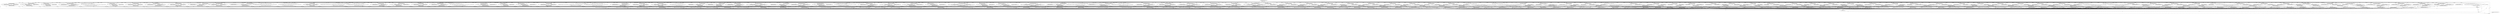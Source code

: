 digraph "0_Chrome_fff73016a86f9a5990d080dc76058f8528a423f9_0" {
"1000451" [label="(MethodReturn,RET)"];
"1000112" [label="(JumpTarget,case media::VideoCaptureError::kVideoCaptureControllerIsAlreadyInErrorState:)"];
"1000201" [label="(Identifier,media::mojom::VideoCaptureError::\n          kServiceDeviceLauncherLostConnectionToDeviceFactoryDuringDeviceStart)"];
"1000200" [label="(Return,return media::mojom::VideoCaptureError::\n          kServiceDeviceLauncherLostConnectionToDeviceFactoryDuringDeviceStart;)"];
"1000202" [label="(JumpTarget,case media::VideoCaptureError::\n        kServiceDeviceLauncherServiceRespondedWithDeviceNotFound:)"];
"1000204" [label="(Identifier,media::mojom::VideoCaptureError::\n          kServiceDeviceLauncherServiceRespondedWithDeviceNotFound)"];
"1000203" [label="(Return,return media::mojom::VideoCaptureError::\n          kServiceDeviceLauncherServiceRespondedWithDeviceNotFound;)"];
"1000205" [label="(JumpTarget,case media::VideoCaptureError::\n        kServiceDeviceLauncherConnectionLostWhileWaitingForCallback:)"];
"1000207" [label="(Identifier,media::mojom::VideoCaptureError::\n          kServiceDeviceLauncherConnectionLostWhileWaitingForCallback)"];
"1000206" [label="(Return,return media::mojom::VideoCaptureError::\n          kServiceDeviceLauncherConnectionLostWhileWaitingForCallback;)"];
"1000114" [label="(Identifier,media::mojom::VideoCaptureError::\n          kVideoCaptureControllerIsAlreadyInErrorState)"];
"1000113" [label="(Return,return media::mojom::VideoCaptureError::\n          kVideoCaptureControllerIsAlreadyInErrorState;)"];
"1000208" [label="(JumpTarget,case media::VideoCaptureError::kIntentionalErrorRaisedByUnitTest:)"];
"1000210" [label="(Identifier,media::mojom::VideoCaptureError::kIntentionalErrorRaisedByUnitTest)"];
"1000209" [label="(Return,return media::mojom::VideoCaptureError::kIntentionalErrorRaisedByUnitTest;)"];
"1000211" [label="(JumpTarget,case media::VideoCaptureError::kCrosHalV3FailedToStartDeviceThread:)"];
"1000213" [label="(Identifier,media::mojom::VideoCaptureError::\n          kCrosHalV3FailedToStartDeviceThread)"];
"1000212" [label="(Return,return media::mojom::VideoCaptureError::\n          kCrosHalV3FailedToStartDeviceThread;)"];
"1000214" [label="(JumpTarget,case media::VideoCaptureError::kCrosHalV3DeviceDelegateMojoConnectionError:)"];
"1000216" [label="(Identifier,media::mojom::VideoCaptureError::\n          kCrosHalV3DeviceDelegateMojoConnectionError)"];
"1000215" [label="(Return,return media::mojom::VideoCaptureError::\n          kCrosHalV3DeviceDelegateMojoConnectionError;)"];
"1000217" [label="(JumpTarget,case media::VideoCaptureError::\n        kCrosHalV3DeviceDelegateFailedToGetCameraInfo:)"];
"1000219" [label="(Identifier,media::mojom::VideoCaptureError::\n          kCrosHalV3DeviceDelegateFailedToGetCameraInfo)"];
"1000218" [label="(Return,return media::mojom::VideoCaptureError::\n          kCrosHalV3DeviceDelegateFailedToGetCameraInfo;)"];
"1000220" [label="(JumpTarget,case media::VideoCaptureError::\n        kCrosHalV3DeviceDelegateMissingSensorOrientationInfo:)"];
"1000222" [label="(Identifier,media::mojom::VideoCaptureError::\n          kCrosHalV3DeviceDelegateMissingSensorOrientationInfo)"];
"1000221" [label="(Return,return media::mojom::VideoCaptureError::\n          kCrosHalV3DeviceDelegateMissingSensorOrientationInfo;)"];
"1000223" [label="(JumpTarget,case media::VideoCaptureError::\n        kCrosHalV3DeviceDelegateFailedToOpenCameraDevice:)"];
"1000225" [label="(Identifier,media::mojom::VideoCaptureError::\n          kCrosHalV3DeviceDelegateFailedToOpenCameraDevice)"];
"1000224" [label="(Return,return media::mojom::VideoCaptureError::\n          kCrosHalV3DeviceDelegateFailedToOpenCameraDevice;)"];
"1000115" [label="(JumpTarget,case media::VideoCaptureError::kVideoCaptureManagerDeviceConnectionLost:)"];
"1000226" [label="(JumpTarget,case media::VideoCaptureError::\n        kCrosHalV3DeviceDelegateFailedToInitializeCameraDevice:)"];
"1000228" [label="(Identifier,media::mojom::VideoCaptureError::\n          kCrosHalV3DeviceDelegateFailedToInitializeCameraDevice)"];
"1000227" [label="(Return,return media::mojom::VideoCaptureError::\n          kCrosHalV3DeviceDelegateFailedToInitializeCameraDevice;)"];
"1000229" [label="(JumpTarget,case media::VideoCaptureError::\n        kCrosHalV3DeviceDelegateFailedToConfigureStreams:)"];
"1000231" [label="(Identifier,media::mojom::VideoCaptureError::\n          kCrosHalV3DeviceDelegateFailedToConfigureStreams)"];
"1000230" [label="(Return,return media::mojom::VideoCaptureError::\n          kCrosHalV3DeviceDelegateFailedToConfigureStreams;)"];
"1000232" [label="(JumpTarget,case media::VideoCaptureError::\n        kCrosHalV3DeviceDelegateWrongNumberOfStreamsConfigured:)"];
"1000117" [label="(Identifier,media::mojom::VideoCaptureError::\n          kVideoCaptureManagerDeviceConnectionLost)"];
"1000116" [label="(Return,return media::mojom::VideoCaptureError::\n          kVideoCaptureManagerDeviceConnectionLost;)"];
"1000234" [label="(Identifier,media::mojom::VideoCaptureError::\n          kCrosHalV3DeviceDelegateWrongNumberOfStreamsConfigured)"];
"1000233" [label="(Return,return media::mojom::VideoCaptureError::\n          kCrosHalV3DeviceDelegateWrongNumberOfStreamsConfigured;)"];
"1000235" [label="(JumpTarget,case media::VideoCaptureError::\n        kCrosHalV3DeviceDelegateFailedToGetDefaultRequestSettings:)"];
"1000237" [label="(Identifier,media::mojom::VideoCaptureError::\n          kCrosHalV3DeviceDelegateFailedToGetDefaultRequestSettings)"];
"1000236" [label="(Return,return media::mojom::VideoCaptureError::\n          kCrosHalV3DeviceDelegateFailedToGetDefaultRequestSettings;)"];
"1000238" [label="(JumpTarget,case media::VideoCaptureError::\n        kCrosHalV3BufferManagerHalRequestedTooManyBuffers:)"];
"1000240" [label="(Identifier,media::mojom::VideoCaptureError::\n          kCrosHalV3BufferManagerHalRequestedTooManyBuffers)"];
"1000239" [label="(Return,return media::mojom::VideoCaptureError::\n          kCrosHalV3BufferManagerHalRequestedTooManyBuffers;)"];
"1000241" [label="(JumpTarget,case media::VideoCaptureError::\n        kCrosHalV3BufferManagerFailedToCreateGpuMemoryBuffer:)"];
"1000243" [label="(Identifier,media::mojom::VideoCaptureError::\n          kCrosHalV3BufferManagerFailedToCreateGpuMemoryBuffer)"];
"1000242" [label="(Return,return media::mojom::VideoCaptureError::\n          kCrosHalV3BufferManagerFailedToCreateGpuMemoryBuffer;)"];
"1000244" [label="(JumpTarget,case media::VideoCaptureError::\n        kCrosHalV3BufferManagerFailedToMapGpuMemoryBuffer:)"];
"1000246" [label="(Identifier,media::mojom::VideoCaptureError::\n          kCrosHalV3BufferManagerFailedToMapGpuMemoryBuffer)"];
"1000245" [label="(Return,return media::mojom::VideoCaptureError::\n          kCrosHalV3BufferManagerFailedToMapGpuMemoryBuffer;)"];
"1000247" [label="(JumpTarget,case media::VideoCaptureError::\n        kCrosHalV3BufferManagerUnsupportedVideoPixelFormat:)"];
"1000118" [label="(JumpTarget,case media::VideoCaptureError::\n        kFrameSinkVideoCaptureDeviceAleradyEndedOnFatalError:)"];
"1000249" [label="(Identifier,media::mojom::VideoCaptureError::\n          kCrosHalV3BufferManagerUnsupportedVideoPixelFormat)"];
"1000248" [label="(Return,return media::mojom::VideoCaptureError::\n          kCrosHalV3BufferManagerUnsupportedVideoPixelFormat;)"];
"1000250" [label="(JumpTarget,case media::VideoCaptureError::kCrosHalV3BufferManagerFailedToDupFd:)"];
"1000252" [label="(Identifier,media::mojom::VideoCaptureError::\n          kCrosHalV3BufferManagerFailedToDupFd)"];
"1000251" [label="(Return,return media::mojom::VideoCaptureError::\n          kCrosHalV3BufferManagerFailedToDupFd;)"];
"1000253" [label="(JumpTarget,case media::VideoCaptureError::\n        kCrosHalV3BufferManagerFailedToWrapGpuMemoryHandle:)"];
"1000255" [label="(Identifier,media::mojom::VideoCaptureError::\n          kCrosHalV3BufferManagerFailedToWrapGpuMemoryHandle)"];
"1000254" [label="(Return,return media::mojom::VideoCaptureError::\n          kCrosHalV3BufferManagerFailedToWrapGpuMemoryHandle;)"];
"1000256" [label="(JumpTarget,case media::VideoCaptureError::\n        kCrosHalV3BufferManagerFailedToRegisterBuffer:)"];
"1000258" [label="(Identifier,media::mojom::VideoCaptureError::\n          kCrosHalV3BufferManagerFailedToRegisterBuffer)"];
"1000257" [label="(Return,return media::mojom::VideoCaptureError::\n          kCrosHalV3BufferManagerFailedToRegisterBuffer;)"];
"1000259" [label="(JumpTarget,case media::VideoCaptureError::\n        kCrosHalV3BufferManagerProcessCaptureRequestFailed:)"];
"1000261" [label="(Identifier,media::mojom::VideoCaptureError::\n          kCrosHalV3BufferManagerProcessCaptureRequestFailed)"];
"1000260" [label="(Return,return media::mojom::VideoCaptureError::\n          kCrosHalV3BufferManagerProcessCaptureRequestFailed;)"];
"1000262" [label="(JumpTarget,case media::VideoCaptureError::\n        kCrosHalV3BufferManagerInvalidPendingResultId:)"];
"1000264" [label="(Identifier,media::mojom::VideoCaptureError::\n          kCrosHalV3BufferManagerInvalidPendingResultId)"];
"1000263" [label="(Return,return media::mojom::VideoCaptureError::\n          kCrosHalV3BufferManagerInvalidPendingResultId;)"];
"1000120" [label="(Identifier,media::mojom::VideoCaptureError::\n          kFrameSinkVideoCaptureDeviceAleradyEndedOnFatalError)"];
"1000119" [label="(Return,return media::mojom::VideoCaptureError::\n          kFrameSinkVideoCaptureDeviceAleradyEndedOnFatalError;)"];
"1000265" [label="(JumpTarget,case media::VideoCaptureError::\n        kCrosHalV3BufferManagerReceivedDuplicatedPartialMetadata:)"];
"1000267" [label="(Identifier,media::mojom::VideoCaptureError::\n          kCrosHalV3BufferManagerReceivedDuplicatedPartialMetadata)"];
"1000266" [label="(Return,return media::mojom::VideoCaptureError::\n          kCrosHalV3BufferManagerReceivedDuplicatedPartialMetadata;)"];
"1000268" [label="(JumpTarget,case media::VideoCaptureError::\n        kCrosHalV3BufferManagerIncorrectNumberOfOutputBuffersReceived:)"];
"1000270" [label="(Identifier,media::mojom::VideoCaptureError::\n          kCrosHalV3BufferManagerIncorrectNumberOfOutputBuffersReceived)"];
"1000269" [label="(Return,return media::mojom::VideoCaptureError::\n          kCrosHalV3BufferManagerIncorrectNumberOfOutputBuffersReceived;)"];
"1000271" [label="(JumpTarget,case media::VideoCaptureError::\n        kCrosHalV3BufferManagerInvalidTypeOfOutputBuffersReceived:)"];
"1000273" [label="(Identifier,media::mojom::VideoCaptureError::\n          kCrosHalV3BufferManagerInvalidTypeOfOutputBuffersReceived)"];
"1000272" [label="(Return,return media::mojom::VideoCaptureError::\n          kCrosHalV3BufferManagerInvalidTypeOfOutputBuffersReceived;)"];
"1000274" [label="(JumpTarget,case media::VideoCaptureError::\n        kCrosHalV3BufferManagerReceivedMultipleResultBuffersForFrame:)"];
"1000276" [label="(Identifier,media::mojom::VideoCaptureError::\n          kCrosHalV3BufferManagerReceivedMultipleResultBuffersForFrame)"];
"1000275" [label="(Return,return media::mojom::VideoCaptureError::\n          kCrosHalV3BufferManagerReceivedMultipleResultBuffersForFrame;)"];
"1000277" [label="(JumpTarget,case media::VideoCaptureError::\n        kCrosHalV3BufferManagerUnknownStreamInCamera3NotifyMsg:)"];
"1000279" [label="(Identifier,media::mojom::VideoCaptureError::\n          kCrosHalV3BufferManagerUnknownStreamInCamera3NotifyMsg)"];
"1000278" [label="(Return,return media::mojom::VideoCaptureError::\n          kCrosHalV3BufferManagerUnknownStreamInCamera3NotifyMsg;)"];
"1000102" [label="(Block,)"];
"1000101" [label="(MethodParameterIn,media::VideoCaptureError input)"];
"1000460" [label="(MethodParameterOut,media::VideoCaptureError input)"];
"1000121" [label="(JumpTarget,case media::VideoCaptureError::\n        kFrameSinkVideoCaptureDeviceEncounteredFatalError:)"];
"1000280" [label="(JumpTarget,case media::VideoCaptureError::\n        kCrosHalV3BufferManagerReceivedInvalidShutterTime:)"];
"1000282" [label="(Identifier,media::mojom::VideoCaptureError::\n          kCrosHalV3BufferManagerReceivedInvalidShutterTime)"];
"1000281" [label="(Return,return media::mojom::VideoCaptureError::\n          kCrosHalV3BufferManagerReceivedInvalidShutterTime;)"];
"1000283" [label="(JumpTarget,case media::VideoCaptureError::kCrosHalV3BufferManagerFatalDeviceError:)"];
"1000285" [label="(Identifier,media::mojom::VideoCaptureError::\n          kCrosHalV3BufferManagerFatalDeviceError)"];
"1000284" [label="(Return,return media::mojom::VideoCaptureError::\n          kCrosHalV3BufferManagerFatalDeviceError;)"];
"1000286" [label="(JumpTarget,case media::VideoCaptureError::\n        kCrosHalV3BufferManagerReceivedFrameIsOutOfOrder:)"];
"1000288" [label="(Identifier,media::mojom::VideoCaptureError::\n          kCrosHalV3BufferManagerReceivedFrameIsOutOfOrder)"];
"1000287" [label="(Return,return media::mojom::VideoCaptureError::\n          kCrosHalV3BufferManagerReceivedFrameIsOutOfOrder;)"];
"1000289" [label="(JumpTarget,case media::VideoCaptureError::\n        kCrosHalV3BufferManagerFailedToUnwrapReleaseFenceFd:)"];
"1000291" [label="(Identifier,media::mojom::VideoCaptureError::\n          kCrosHalV3BufferManagerFailedToUnwrapReleaseFenceFd)"];
"1000290" [label="(Return,return media::mojom::VideoCaptureError::\n          kCrosHalV3BufferManagerFailedToUnwrapReleaseFenceFd;)"];
"1000292" [label="(JumpTarget,case media::VideoCaptureError::\n        kCrosHalV3BufferManagerSyncWaitOnReleaseFenceTimedOut:)"];
"1000294" [label="(Identifier,media::mojom::VideoCaptureError::\n          kCrosHalV3BufferManagerSyncWaitOnReleaseFenceTimedOut)"];
"1000293" [label="(Return,return media::mojom::VideoCaptureError::\n          kCrosHalV3BufferManagerSyncWaitOnReleaseFenceTimedOut;)"];
"1000123" [label="(Identifier,media::mojom::VideoCaptureError::\n          kFrameSinkVideoCaptureDeviceEncounteredFatalError)"];
"1000122" [label="(Return,return media::mojom::VideoCaptureError::\n          kFrameSinkVideoCaptureDeviceEncounteredFatalError;)"];
"1000295" [label="(JumpTarget,case media::VideoCaptureError::kCrosHalV3BufferManagerInvalidJpegBlob:)"];
"1000297" [label="(Identifier,media::mojom::VideoCaptureError::\n          kCrosHalV3BufferManagerInvalidJpegBlob)"];
"1000296" [label="(Return,return media::mojom::VideoCaptureError::\n          kCrosHalV3BufferManagerInvalidJpegBlob;)"];
"1000298" [label="(JumpTarget,case media::VideoCaptureError::kAndroidFailedToAllocate:)"];
"1000300" [label="(Identifier,media::mojom::VideoCaptureError::kAndroidFailedToAllocate)"];
"1000299" [label="(Return,return media::mojom::VideoCaptureError::kAndroidFailedToAllocate;)"];
"1000301" [label="(JumpTarget,case media::VideoCaptureError::kAndroidFailedToStartCapture:)"];
"1000303" [label="(Identifier,media::mojom::VideoCaptureError::kAndroidFailedToStartCapture)"];
"1000302" [label="(Return,return media::mojom::VideoCaptureError::kAndroidFailedToStartCapture;)"];
"1000304" [label="(JumpTarget,case media::VideoCaptureError::kAndroidFailedToStopCapture:)"];
"1000306" [label="(Identifier,media::mojom::VideoCaptureError::kAndroidFailedToStopCapture)"];
"1000305" [label="(Return,return media::mojom::VideoCaptureError::kAndroidFailedToStopCapture;)"];
"1000307" [label="(JumpTarget,case media::VideoCaptureError::kAndroidApi1CameraErrorCallbackReceived:)"];
"1000309" [label="(Identifier,media::mojom::VideoCaptureError::\n          kAndroidApi1CameraErrorCallbackReceived)"];
"1000308" [label="(Return,return media::mojom::VideoCaptureError::\n          kAndroidApi1CameraErrorCallbackReceived;)"];
"1000310" [label="(JumpTarget,case media::VideoCaptureError::kAndroidApi2CameraDeviceErrorReceived:)"];
"1000312" [label="(Identifier,media::mojom::VideoCaptureError::\n          kAndroidApi2CameraDeviceErrorReceived)"];
"1000311" [label="(Return,return media::mojom::VideoCaptureError::\n          kAndroidApi2CameraDeviceErrorReceived;)"];
"1000313" [label="(JumpTarget,case media::VideoCaptureError::kAndroidApi2CaptureSessionConfigureFailed:)"];
"1000315" [label="(Identifier,media::mojom::VideoCaptureError::\n          kAndroidApi2CaptureSessionConfigureFailed)"];
"1000314" [label="(Return,return media::mojom::VideoCaptureError::\n          kAndroidApi2CaptureSessionConfigureFailed;)"];
"1000316" [label="(JumpTarget,case media::VideoCaptureError::kAndroidApi2ImageReaderUnexpectedImageFormat:)"];
"1000318" [label="(Identifier,media::mojom::VideoCaptureError::\n          kAndroidApi2ImageReaderUnexpectedImageFormat)"];
"1000317" [label="(Return,return media::mojom::VideoCaptureError::\n          kAndroidApi2ImageReaderUnexpectedImageFormat;)"];
"1000124" [label="(JumpTarget,case media::VideoCaptureError::kV4L2FailedToOpenV4L2DeviceDriverFile:)"];
"1000319" [label="(JumpTarget,case media::VideoCaptureError::\n        kAndroidApi2ImageReaderSizeDidNotMatchImageSize:)"];
"1000321" [label="(Identifier,media::mojom::VideoCaptureError::\n          kAndroidApi2ImageReaderSizeDidNotMatchImageSize)"];
"1000320" [label="(Return,return media::mojom::VideoCaptureError::\n          kAndroidApi2ImageReaderSizeDidNotMatchImageSize;)"];
"1000322" [label="(JumpTarget,case media::VideoCaptureError::kAndroidApi2ErrorRestartingPreview:)"];
"1000324" [label="(Identifier,media::mojom::VideoCaptureError::\n          kAndroidApi2ErrorRestartingPreview)"];
"1000323" [label="(Return,return media::mojom::VideoCaptureError::\n          kAndroidApi2ErrorRestartingPreview;)"];
"1000325" [label="(JumpTarget,case media::VideoCaptureError::kAndroidScreenCaptureUnsupportedFormat:)"];
"1000327" [label="(Identifier,media::mojom::VideoCaptureError::\n          kAndroidScreenCaptureUnsupportedFormat)"];
"1000326" [label="(Return,return media::mojom::VideoCaptureError::\n          kAndroidScreenCaptureUnsupportedFormat;)"];
"1000126" [label="(Identifier,media::mojom::VideoCaptureError::\n          kV4L2FailedToOpenV4L2DeviceDriverFile)"];
"1000125" [label="(Return,return media::mojom::VideoCaptureError::\n          kV4L2FailedToOpenV4L2DeviceDriverFile;)"];
"1000328" [label="(JumpTarget,case media::VideoCaptureError::\n        kAndroidScreenCaptureFailedToStartCaptureMachine:)"];
"1000330" [label="(Identifier,media::mojom::VideoCaptureError::\n          kAndroidScreenCaptureFailedToStartCaptureMachine)"];
"1000329" [label="(Return,return media::mojom::VideoCaptureError::\n          kAndroidScreenCaptureFailedToStartCaptureMachine;)"];
"1000331" [label="(JumpTarget,case media::VideoCaptureError::\n        kAndroidScreenCaptureTheUserDeniedScreenCapture:)"];
"1000333" [label="(Identifier,media::mojom::VideoCaptureError::\n          kAndroidScreenCaptureTheUserDeniedScreenCapture)"];
"1000332" [label="(Return,return media::mojom::VideoCaptureError::\n          kAndroidScreenCaptureTheUserDeniedScreenCapture;)"];
"1000334" [label="(JumpTarget,case media::VideoCaptureError::\n        kAndroidScreenCaptureFailedToStartScreenCapture:)"];
"1000336" [label="(Identifier,media::mojom::VideoCaptureError::\n          kAndroidScreenCaptureFailedToStartScreenCapture)"];
"1000335" [label="(Return,return media::mojom::VideoCaptureError::\n          kAndroidScreenCaptureFailedToStartScreenCapture;)"];
"1000337" [label="(JumpTarget,case media::VideoCaptureError::kWinDirectShowCantGetCaptureFormatSettings:)"];
"1000339" [label="(Identifier,media::mojom::VideoCaptureError::\n          kWinDirectShowCantGetCaptureFormatSettings)"];
"1000338" [label="(Return,return media::mojom::VideoCaptureError::\n          kWinDirectShowCantGetCaptureFormatSettings;)"];
"1000340" [label="(JumpTarget,case media::VideoCaptureError::\n        kWinDirectShowFailedToGetNumberOfCapabilities:)"];
"1000342" [label="(Identifier,media::mojom::VideoCaptureError::\n          kWinDirectShowFailedToGetNumberOfCapabilities)"];
"1000341" [label="(Return,return media::mojom::VideoCaptureError::\n          kWinDirectShowFailedToGetNumberOfCapabilities;)"];
"1000127" [label="(JumpTarget,case media::VideoCaptureError::kV4L2ThisIsNotAV4L2VideoCaptureDevice:)"];
"1000343" [label="(JumpTarget,case media::VideoCaptureError::\n        kWinDirectShowFailedToGetCaptureDeviceCapabilities:)"];
"1000345" [label="(Identifier,media::mojom::VideoCaptureError::\n          kWinDirectShowFailedToGetCaptureDeviceCapabilities)"];
"1000344" [label="(Return,return media::mojom::VideoCaptureError::\n          kWinDirectShowFailedToGetCaptureDeviceCapabilities;)"];
"1000346" [label="(JumpTarget,case media::VideoCaptureError::\n        kWinDirectShowFailedToSetCaptureDeviceOutputFormat:)"];
"1000348" [label="(Identifier,media::mojom::VideoCaptureError::\n          kWinDirectShowFailedToSetCaptureDeviceOutputFormat)"];
"1000347" [label="(Return,return media::mojom::VideoCaptureError::\n          kWinDirectShowFailedToSetCaptureDeviceOutputFormat;)"];
"1000349" [label="(JumpTarget,case media::VideoCaptureError::kWinDirectShowFailedToConnectTheCaptureGraph:)"];
"1000351" [label="(Identifier,media::mojom::VideoCaptureError::\n          kWinDirectShowFailedToConnectTheCaptureGraph)"];
"1000350" [label="(Return,return media::mojom::VideoCaptureError::\n          kWinDirectShowFailedToConnectTheCaptureGraph;)"];
"1000129" [label="(Identifier,media::mojom::VideoCaptureError::\n          kV4L2ThisIsNotAV4L2VideoCaptureDevice)"];
"1000128" [label="(Return,return media::mojom::VideoCaptureError::\n          kV4L2ThisIsNotAV4L2VideoCaptureDevice;)"];
"1000352" [label="(JumpTarget,case media::VideoCaptureError::kWinDirectShowFailedToPauseTheCaptureDevice:)"];
"1000354" [label="(Identifier,media::mojom::VideoCaptureError::\n          kWinDirectShowFailedToPauseTheCaptureDevice)"];
"1000353" [label="(Return,return media::mojom::VideoCaptureError::\n          kWinDirectShowFailedToPauseTheCaptureDevice;)"];
"1000355" [label="(JumpTarget,case media::VideoCaptureError::kWinDirectShowFailedToStartTheCaptureDevice:)"];
"1000357" [label="(Identifier,media::mojom::VideoCaptureError::\n          kWinDirectShowFailedToStartTheCaptureDevice)"];
"1000356" [label="(Return,return media::mojom::VideoCaptureError::\n          kWinDirectShowFailedToStartTheCaptureDevice;)"];
"1000358" [label="(JumpTarget,case media::VideoCaptureError::kWinDirectShowFailedToStopTheCaptureGraph:)"];
"1000360" [label="(Identifier,media::mojom::VideoCaptureError::\n          kWinDirectShowFailedToStopTheCaptureGraph)"];
"1000359" [label="(Return,return media::mojom::VideoCaptureError::\n          kWinDirectShowFailedToStopTheCaptureGraph;)"];
"1000361" [label="(JumpTarget,case media::VideoCaptureError::kWinMediaFoundationEngineIsNull:)"];
"1000363" [label="(Identifier,media::mojom::VideoCaptureError::kWinMediaFoundationEngineIsNull)"];
"1000362" [label="(Return,return media::mojom::VideoCaptureError::kWinMediaFoundationEngineIsNull;)"];
"1000364" [label="(JumpTarget,case media::VideoCaptureError::kWinMediaFoundationEngineGetSourceFailed:)"];
"1000366" [label="(Identifier,media::mojom::VideoCaptureError::\n          kWinMediaFoundationEngineGetSourceFailed)"];
"1000365" [label="(Return,return media::mojom::VideoCaptureError::\n          kWinMediaFoundationEngineGetSourceFailed;)"];
"1000367" [label="(JumpTarget,case media::VideoCaptureError::\n        kWinMediaFoundationFillPhotoCapabilitiesFailed:)"];
"1000369" [label="(Identifier,media::mojom::VideoCaptureError::\n          kWinMediaFoundationFillPhotoCapabilitiesFailed)"];
"1000368" [label="(Return,return media::mojom::VideoCaptureError::\n          kWinMediaFoundationFillPhotoCapabilitiesFailed;)"];
"1000370" [label="(JumpTarget,case media::VideoCaptureError::\n        kWinMediaFoundationFillVideoCapabilitiesFailed:)"];
"1000104" [label="(Identifier,input)"];
"1000105" [label="(Block,)"];
"1000103" [label="(ControlStructure,switch (input))"];
"1000130" [label="(JumpTarget,case media::VideoCaptureError::kV4L2FailedToFindASupportedCameraFormat:)"];
"1000372" [label="(Identifier,media::mojom::VideoCaptureError::\n          kWinMediaFoundationFillVideoCapabilitiesFailed)"];
"1000371" [label="(Return,return media::mojom::VideoCaptureError::\n          kWinMediaFoundationFillVideoCapabilitiesFailed;)"];
"1000373" [label="(JumpTarget,case media::VideoCaptureError::kWinMediaFoundationNoVideoCapabilityFound:)"];
"1000375" [label="(Identifier,media::mojom::VideoCaptureError::\n          kWinMediaFoundationNoVideoCapabilityFound)"];
"1000374" [label="(Return,return media::mojom::VideoCaptureError::\n          kWinMediaFoundationNoVideoCapabilityFound;)"];
"1000376" [label="(JumpTarget,case media::VideoCaptureError::\n        kWinMediaFoundationGetAvailableDeviceMediaTypeFailed:)"];
"1000378" [label="(Identifier,media::mojom::VideoCaptureError::\n          kWinMediaFoundationGetAvailableDeviceMediaTypeFailed)"];
"1000377" [label="(Return,return media::mojom::VideoCaptureError::\n          kWinMediaFoundationGetAvailableDeviceMediaTypeFailed;)"];
"1000132" [label="(Identifier,media::mojom::VideoCaptureError::\n          kV4L2FailedToFindASupportedCameraFormat)"];
"1000131" [label="(Return,return media::mojom::VideoCaptureError::\n          kV4L2FailedToFindASupportedCameraFormat;)"];
"1000379" [label="(JumpTarget,case media::VideoCaptureError::\n        kWinMediaFoundationSetCurrentDeviceMediaTypeFailed:)"];
"1000381" [label="(Identifier,media::mojom::VideoCaptureError::\n          kWinMediaFoundationSetCurrentDeviceMediaTypeFailed)"];
"1000380" [label="(Return,return media::mojom::VideoCaptureError::\n          kWinMediaFoundationSetCurrentDeviceMediaTypeFailed;)"];
"1000382" [label="(JumpTarget,case media::VideoCaptureError::kWinMediaFoundationEngineGetSinkFailed:)"];
"1000384" [label="(Identifier,media::mojom::VideoCaptureError::\n          kWinMediaFoundationEngineGetSinkFailed)"];
"1000383" [label="(Return,return media::mojom::VideoCaptureError::\n          kWinMediaFoundationEngineGetSinkFailed;)"];
"1000385" [label="(JumpTarget,case media::VideoCaptureError::\n        kWinMediaFoundationSinkQueryCapturePreviewInterfaceFailed:)"];
"1000387" [label="(Identifier,media::mojom::VideoCaptureError::\n          kWinMediaFoundationSinkQueryCapturePreviewInterfaceFailed)"];
"1000386" [label="(Return,return media::mojom::VideoCaptureError::\n          kWinMediaFoundationSinkQueryCapturePreviewInterfaceFailed;)"];
"1000388" [label="(JumpTarget,case media::VideoCaptureError::\n        kWinMediaFoundationSinkRemoveAllStreamsFailed:)"];
"1000390" [label="(Identifier,media::mojom::VideoCaptureError::\n          kWinMediaFoundationSinkRemoveAllStreamsFailed)"];
"1000389" [label="(Return,return media::mojom::VideoCaptureError::\n          kWinMediaFoundationSinkRemoveAllStreamsFailed;)"];
"1000391" [label="(JumpTarget,case media::VideoCaptureError::\n        kWinMediaFoundationCreateSinkVideoMediaTypeFailed:)"];
"1000393" [label="(Identifier,media::mojom::VideoCaptureError::\n          kWinMediaFoundationCreateSinkVideoMediaTypeFailed)"];
"1000392" [label="(Return,return media::mojom::VideoCaptureError::\n          kWinMediaFoundationCreateSinkVideoMediaTypeFailed;)"];
"1000394" [label="(JumpTarget,case media::VideoCaptureError::\n        kWinMediaFoundationConvertToVideoSinkMediaTypeFailed:)"];
"1000133" [label="(JumpTarget,case media::VideoCaptureError::kV4L2FailedToSetVideoCaptureFormat:)"];
"1000396" [label="(Identifier,media::mojom::VideoCaptureError::\n          kWinMediaFoundationConvertToVideoSinkMediaTypeFailed)"];
"1000395" [label="(Return,return media::mojom::VideoCaptureError::\n          kWinMediaFoundationConvertToVideoSinkMediaTypeFailed;)"];
"1000397" [label="(JumpTarget,case media::VideoCaptureError::kWinMediaFoundationSinkAddStreamFailed:)"];
"1000399" [label="(Identifier,media::mojom::VideoCaptureError::\n          kWinMediaFoundationSinkAddStreamFailed)"];
"1000398" [label="(Return,return media::mojom::VideoCaptureError::\n          kWinMediaFoundationSinkAddStreamFailed;)"];
"1000400" [label="(JumpTarget,case media::VideoCaptureError::\n        kWinMediaFoundationSinkSetSampleCallbackFailed:)"];
"1000402" [label="(Identifier,media::mojom::VideoCaptureError::\n          kWinMediaFoundationSinkSetSampleCallbackFailed)"];
"1000401" [label="(Return,return media::mojom::VideoCaptureError::\n          kWinMediaFoundationSinkSetSampleCallbackFailed;)"];
"1000135" [label="(Identifier,media::mojom::VideoCaptureError::\n          kV4L2FailedToSetVideoCaptureFormat)"];
"1000134" [label="(Return,return media::mojom::VideoCaptureError::\n          kV4L2FailedToSetVideoCaptureFormat;)"];
"1000403" [label="(JumpTarget,case media::VideoCaptureError::kWinMediaFoundationEngineStartPreviewFailed:)"];
"1000405" [label="(Identifier,media::mojom::VideoCaptureError::\n          kWinMediaFoundationEngineStartPreviewFailed)"];
"1000404" [label="(Return,return media::mojom::VideoCaptureError::\n          kWinMediaFoundationEngineStartPreviewFailed;)"];
"1000406" [label="(JumpTarget,case media::VideoCaptureError::kWinMediaFoundationGetMediaEventStatusFailed:)"];
"1000408" [label="(Identifier,media::mojom::VideoCaptureError::\n          kWinMediaFoundationGetMediaEventStatusFailed)"];
"1000407" [label="(Return,return media::mojom::VideoCaptureError::\n          kWinMediaFoundationGetMediaEventStatusFailed;)"];
"1000409" [label="(JumpTarget,case media::VideoCaptureError::kMacSetCaptureDeviceFailed:)"];
"1000411" [label="(Identifier,media::mojom::VideoCaptureError::kMacSetCaptureDeviceFailed)"];
"1000410" [label="(Return,return media::mojom::VideoCaptureError::kMacSetCaptureDeviceFailed;)"];
"1000412" [label="(JumpTarget,case media::VideoCaptureError::kMacCouldNotStartCaptureDevice:)"];
"1000414" [label="(Identifier,media::mojom::VideoCaptureError::kMacCouldNotStartCaptureDevice)"];
"1000413" [label="(Return,return media::mojom::VideoCaptureError::kMacCouldNotStartCaptureDevice;)"];
"1000415" [label="(JumpTarget,case media::VideoCaptureError::kMacReceivedFrameWithUnexpectedResolution:)"];
"1000417" [label="(Identifier,media::mojom::VideoCaptureError::\n          kMacReceivedFrameWithUnexpectedResolution)"];
"1000416" [label="(Return,return media::mojom::VideoCaptureError::\n          kMacReceivedFrameWithUnexpectedResolution;)"];
"1000418" [label="(JumpTarget,case media::VideoCaptureError::kMacUpdateCaptureResolutionFailed:)"];
"1000420" [label="(Identifier,media::mojom::VideoCaptureError::kMacUpdateCaptureResolutionFailed)"];
"1000419" [label="(Return,return media::mojom::VideoCaptureError::kMacUpdateCaptureResolutionFailed;)"];
"1000421" [label="(JumpTarget,case media::VideoCaptureError::kMacDeckLinkDeviceIdNotFoundInTheSystem:)"];
"1000423" [label="(Identifier,media::mojom::VideoCaptureError::\n          kMacDeckLinkDeviceIdNotFoundInTheSystem)"];
"1000422" [label="(Return,return media::mojom::VideoCaptureError::\n          kMacDeckLinkDeviceIdNotFoundInTheSystem;)"];
"1000424" [label="(JumpTarget,case media::VideoCaptureError::kMacDeckLinkErrorQueryingInputInterface:)"];
"1000426" [label="(Identifier,media::mojom::VideoCaptureError::\n          kMacDeckLinkErrorQueryingInputInterface)"];
"1000425" [label="(Return,return media::mojom::VideoCaptureError::\n          kMacDeckLinkErrorQueryingInputInterface;)"];
"1000136" [label="(JumpTarget,case media::VideoCaptureError::kV4L2UnsupportedPixelFormat:)"];
"1000427" [label="(JumpTarget,case media::VideoCaptureError::kMacDeckLinkErrorCreatingDisplayModeIterator:)"];
"1000429" [label="(Identifier,media::mojom::VideoCaptureError::\n          kMacDeckLinkErrorCreatingDisplayModeIterator)"];
"1000428" [label="(Return,return media::mojom::VideoCaptureError::\n          kMacDeckLinkErrorCreatingDisplayModeIterator;)"];
"1000430" [label="(JumpTarget,case media::VideoCaptureError::kMacDeckLinkCouldNotFindADisplayMode:)"];
"1000432" [label="(Identifier,media::mojom::VideoCaptureError::\n          kMacDeckLinkCouldNotFindADisplayMode)"];
"1000431" [label="(Return,return media::mojom::VideoCaptureError::\n          kMacDeckLinkCouldNotFindADisplayMode;)"];
"1000433" [label="(JumpTarget,case media::VideoCaptureError::\n        kMacDeckLinkCouldNotSelectTheVideoFormatWeLike:)"];
"1000435" [label="(Identifier,media::mojom::VideoCaptureError::\n          kMacDeckLinkCouldNotSelectTheVideoFormatWeLike)"];
"1000434" [label="(Return,return media::mojom::VideoCaptureError::\n          kMacDeckLinkCouldNotSelectTheVideoFormatWeLike;)"];
"1000138" [label="(Identifier,media::mojom::VideoCaptureError::kV4L2UnsupportedPixelFormat)"];
"1000137" [label="(Return,return media::mojom::VideoCaptureError::kV4L2UnsupportedPixelFormat;)"];
"1000436" [label="(JumpTarget,case media::VideoCaptureError::kMacDeckLinkCouldNotStartCapturing:)"];
"1000438" [label="(Identifier,media::mojom::VideoCaptureError::\n          kMacDeckLinkCouldNotStartCapturing)"];
"1000437" [label="(Return,return media::mojom::VideoCaptureError::\n          kMacDeckLinkCouldNotStartCapturing;)"];
"1000439" [label="(JumpTarget,case media::VideoCaptureError::kMacDeckLinkUnsupportedPixelFormat:)"];
"1000441" [label="(Identifier,media::mojom::VideoCaptureError::\n          kMacDeckLinkUnsupportedPixelFormat)"];
"1000440" [label="(Return,return media::mojom::VideoCaptureError::\n          kMacDeckLinkUnsupportedPixelFormat;)"];
"1000442" [label="(JumpTarget,case media::VideoCaptureError::\n        kMacAvFoundationReceivedAVCaptureSessionRuntimeErrorNotification:)"];
"1000444" [label="(Identifier,media::mojom::VideoCaptureError::\n          kMacAvFoundationReceivedAVCaptureSessionRuntimeErrorNotification)"];
"1000443" [label="(Return,return media::mojom::VideoCaptureError::\n          kMacAvFoundationReceivedAVCaptureSessionRuntimeErrorNotification;)"];
"1000139" [label="(JumpTarget,case media::VideoCaptureError::kV4L2FailedToSetCameraFramerate:)"];
"1000445" [label="(JumpTarget,case media::VideoCaptureError::kAndroidApi2ErrorConfiguringCamera:)"];
"1000447" [label="(Identifier,media::mojom::VideoCaptureError::\n           kAndroidApi2ErrorConfiguringCamera)"];
"1000446" [label="(Return,return media::mojom::VideoCaptureError::\n           kAndroidApi2ErrorConfiguringCamera;)"];
"1000448" [label="(Call,NOTREACHED())"];
"1000450" [label="(Identifier,media::mojom::VideoCaptureError::kNone)"];
"1000449" [label="(Return,return media::mojom::VideoCaptureError::kNone;)"];
"1000141" [label="(Identifier,media::mojom::VideoCaptureError::kV4L2FailedToSetCameraFramerate)"];
"1000140" [label="(Return,return media::mojom::VideoCaptureError::kV4L2FailedToSetCameraFramerate;)"];
"1000106" [label="(JumpTarget,case media::VideoCaptureError::kNone:)"];
"1000142" [label="(JumpTarget,case media::VideoCaptureError::kV4L2ErrorRequestingMmapBuffers:)"];
"1000144" [label="(Identifier,media::mojom::VideoCaptureError::kV4L2ErrorRequestingMmapBuffers)"];
"1000143" [label="(Return,return media::mojom::VideoCaptureError::kV4L2ErrorRequestingMmapBuffers;)"];
"1000145" [label="(JumpTarget,case media::VideoCaptureError::kV4L2AllocateBufferFailed:)"];
"1000147" [label="(Identifier,media::mojom::VideoCaptureError::kV4L2AllocateBufferFailed)"];
"1000146" [label="(Return,return media::mojom::VideoCaptureError::kV4L2AllocateBufferFailed;)"];
"1000148" [label="(JumpTarget,case media::VideoCaptureError::kV4L2VidiocStreamonFailed:)"];
"1000150" [label="(Identifier,media::mojom::VideoCaptureError::kV4L2VidiocStreamonFailed)"];
"1000149" [label="(Return,return media::mojom::VideoCaptureError::kV4L2VidiocStreamonFailed;)"];
"1000151" [label="(JumpTarget,case media::VideoCaptureError::kV4L2VidiocStreamoffFailed:)"];
"1000153" [label="(Identifier,media::mojom::VideoCaptureError::kV4L2VidiocStreamoffFailed)"];
"1000152" [label="(Return,return media::mojom::VideoCaptureError::kV4L2VidiocStreamoffFailed;)"];
"1000154" [label="(JumpTarget,case media::VideoCaptureError::kV4L2FailedToVidiocReqbufsWithCount0:)"];
"1000156" [label="(Identifier,media::mojom::VideoCaptureError::\n          kV4L2FailedToVidiocReqbufsWithCount0)"];
"1000155" [label="(Return,return media::mojom::VideoCaptureError::\n          kV4L2FailedToVidiocReqbufsWithCount0;)"];
"1000108" [label="(Identifier,media::mojom::VideoCaptureError::kNone)"];
"1000107" [label="(Return,return media::mojom::VideoCaptureError::kNone;)"];
"1000157" [label="(JumpTarget,case media::VideoCaptureError::kV4L2PollFailed:)"];
"1000159" [label="(Identifier,media::mojom::VideoCaptureError::kV4L2PollFailed)"];
"1000158" [label="(Return,return media::mojom::VideoCaptureError::kV4L2PollFailed;)"];
"1000160" [label="(JumpTarget,case media::VideoCaptureError::\n        kV4L2MultipleContinuousTimeoutsWhileReadPolling:)"];
"1000162" [label="(Identifier,media::mojom::VideoCaptureError::\n          kV4L2MultipleContinuousTimeoutsWhileReadPolling)"];
"1000161" [label="(Return,return media::mojom::VideoCaptureError::\n          kV4L2MultipleContinuousTimeoutsWhileReadPolling;)"];
"1000163" [label="(JumpTarget,case media::VideoCaptureError::kV4L2FailedToDequeueCaptureBuffer:)"];
"1000165" [label="(Identifier,media::mojom::VideoCaptureError::kV4L2FailedToDequeueCaptureBuffer)"];
"1000164" [label="(Return,return media::mojom::VideoCaptureError::kV4L2FailedToDequeueCaptureBuffer;)"];
"1000166" [label="(JumpTarget,case media::VideoCaptureError::kV4L2FailedToEnqueueCaptureBuffer:)"];
"1000109" [label="(JumpTarget,case media::VideoCaptureError::\n        kVideoCaptureControllerInvalidOrUnsupportedVideoCaptureParametersRequested:)"];
"1000168" [label="(Identifier,media::mojom::VideoCaptureError::kV4L2FailedToEnqueueCaptureBuffer)"];
"1000167" [label="(Return,return media::mojom::VideoCaptureError::kV4L2FailedToEnqueueCaptureBuffer;)"];
"1000169" [label="(JumpTarget,case media::VideoCaptureError::\n        kSingleClientVideoCaptureHostLostConnectionToDevice:)"];
"1000171" [label="(Identifier,media::mojom::VideoCaptureError::\n          kSingleClientVideoCaptureHostLostConnectionToDevice)"];
"1000170" [label="(Return,return media::mojom::VideoCaptureError::\n          kSingleClientVideoCaptureHostLostConnectionToDevice;)"];
"1000172" [label="(JumpTarget,case media::VideoCaptureError::kSingleClientVideoCaptureDeviceLaunchAborted:)"];
"1000174" [label="(Identifier,media::mojom::VideoCaptureError::\n          kSingleClientVideoCaptureDeviceLaunchAborted)"];
"1000173" [label="(Return,return media::mojom::VideoCaptureError::\n          kSingleClientVideoCaptureDeviceLaunchAborted;)"];
"1000175" [label="(JumpTarget,case media::VideoCaptureError::\n        kDesktopCaptureDeviceWebrtcDesktopCapturerHasFailed:)"];
"1000177" [label="(Identifier,media::mojom::VideoCaptureError::\n          kDesktopCaptureDeviceWebrtcDesktopCapturerHasFailed)"];
"1000176" [label="(Return,return media::mojom::VideoCaptureError::\n          kDesktopCaptureDeviceWebrtcDesktopCapturerHasFailed;)"];
"1000178" [label="(JumpTarget,case media::VideoCaptureError::kFileVideoCaptureDeviceCouldNotOpenVideoFile:)"];
"1000180" [label="(Identifier,media::mojom::VideoCaptureError::\n          kFileVideoCaptureDeviceCouldNotOpenVideoFile)"];
"1000179" [label="(Return,return media::mojom::VideoCaptureError::\n          kFileVideoCaptureDeviceCouldNotOpenVideoFile;)"];
"1000181" [label="(JumpTarget,case media::VideoCaptureError::\n        kDeviceCaptureLinuxFailedToCreateVideoCaptureDelegate:)"];
"1000183" [label="(Identifier,media::mojom::VideoCaptureError::\n          kDeviceCaptureLinuxFailedToCreateVideoCaptureDelegate)"];
"1000182" [label="(Return,return media::mojom::VideoCaptureError::\n          kDeviceCaptureLinuxFailedToCreateVideoCaptureDelegate;)"];
"1000184" [label="(JumpTarget,case media::VideoCaptureError::\n        kErrorFakeDeviceIntentionallyEmittingErrorEvent:)"];
"1000111" [label="(Identifier,media::mojom::VideoCaptureError::\n          kVideoCaptureControllerInvalidOrUnsupportedVideoCaptureParametersRequested)"];
"1000110" [label="(Return,return media::mojom::VideoCaptureError::\n          kVideoCaptureControllerInvalidOrUnsupportedVideoCaptureParametersRequested;)"];
"1000186" [label="(Identifier,media::mojom::VideoCaptureError::\n          kErrorFakeDeviceIntentionallyEmittingErrorEvent)"];
"1000185" [label="(Return,return media::mojom::VideoCaptureError::\n          kErrorFakeDeviceIntentionallyEmittingErrorEvent;)"];
"1000187" [label="(JumpTarget,case media::VideoCaptureError::kDeviceClientTooManyFramesDroppedY16:)"];
"1000189" [label="(Identifier,media::mojom::VideoCaptureError::\n          kDeviceClientTooManyFramesDroppedY16)"];
"1000188" [label="(Return,return media::mojom::VideoCaptureError::\n          kDeviceClientTooManyFramesDroppedY16;)"];
"1000190" [label="(JumpTarget,case media::VideoCaptureError::\n        kDeviceMediaToMojoAdapterEncounteredUnsupportedBufferType:)"];
"1000192" [label="(Identifier,media::mojom::VideoCaptureError::\n          kDeviceMediaToMojoAdapterEncounteredUnsupportedBufferType)"];
"1000191" [label="(Return,return media::mojom::VideoCaptureError::\n          kDeviceMediaToMojoAdapterEncounteredUnsupportedBufferType;)"];
"1000193" [label="(JumpTarget,case media::VideoCaptureError::\n        kVideoCaptureManagerProcessDeviceStartQueueDeviceInfoNotFound:)"];
"1000195" [label="(Identifier,media::mojom::VideoCaptureError::\n          kVideoCaptureManagerProcessDeviceStartQueueDeviceInfoNotFound)"];
"1000194" [label="(Return,return media::mojom::VideoCaptureError::\n          kVideoCaptureManagerProcessDeviceStartQueueDeviceInfoNotFound;)"];
"1000196" [label="(JumpTarget,case media::VideoCaptureError::\n        kInProcessDeviceLauncherFailedToCreateDeviceInstance:)"];
"1000198" [label="(Identifier,media::mojom::VideoCaptureError::\n          kInProcessDeviceLauncherFailedToCreateDeviceInstance)"];
"1000197" [label="(Return,return media::mojom::VideoCaptureError::\n          kInProcessDeviceLauncherFailedToCreateDeviceInstance;)"];
"1000199" [label="(JumpTarget,case media::VideoCaptureError::\n        kServiceDeviceLauncherLostConnectionToDeviceFactoryDuringDeviceStart:)"];
"1000451" -> "1000100"  [label="AST: "];
"1000451" -> "1000107"  [label="CFG: "];
"1000451" -> "1000110"  [label="CFG: "];
"1000451" -> "1000113"  [label="CFG: "];
"1000451" -> "1000116"  [label="CFG: "];
"1000451" -> "1000119"  [label="CFG: "];
"1000451" -> "1000122"  [label="CFG: "];
"1000451" -> "1000125"  [label="CFG: "];
"1000451" -> "1000128"  [label="CFG: "];
"1000451" -> "1000131"  [label="CFG: "];
"1000451" -> "1000134"  [label="CFG: "];
"1000451" -> "1000137"  [label="CFG: "];
"1000451" -> "1000140"  [label="CFG: "];
"1000451" -> "1000143"  [label="CFG: "];
"1000451" -> "1000146"  [label="CFG: "];
"1000451" -> "1000149"  [label="CFG: "];
"1000451" -> "1000152"  [label="CFG: "];
"1000451" -> "1000155"  [label="CFG: "];
"1000451" -> "1000158"  [label="CFG: "];
"1000451" -> "1000161"  [label="CFG: "];
"1000451" -> "1000164"  [label="CFG: "];
"1000451" -> "1000167"  [label="CFG: "];
"1000451" -> "1000170"  [label="CFG: "];
"1000451" -> "1000173"  [label="CFG: "];
"1000451" -> "1000176"  [label="CFG: "];
"1000451" -> "1000179"  [label="CFG: "];
"1000451" -> "1000182"  [label="CFG: "];
"1000451" -> "1000185"  [label="CFG: "];
"1000451" -> "1000188"  [label="CFG: "];
"1000451" -> "1000191"  [label="CFG: "];
"1000451" -> "1000194"  [label="CFG: "];
"1000451" -> "1000197"  [label="CFG: "];
"1000451" -> "1000200"  [label="CFG: "];
"1000451" -> "1000203"  [label="CFG: "];
"1000451" -> "1000206"  [label="CFG: "];
"1000451" -> "1000209"  [label="CFG: "];
"1000451" -> "1000212"  [label="CFG: "];
"1000451" -> "1000215"  [label="CFG: "];
"1000451" -> "1000218"  [label="CFG: "];
"1000451" -> "1000221"  [label="CFG: "];
"1000451" -> "1000224"  [label="CFG: "];
"1000451" -> "1000227"  [label="CFG: "];
"1000451" -> "1000230"  [label="CFG: "];
"1000451" -> "1000233"  [label="CFG: "];
"1000451" -> "1000236"  [label="CFG: "];
"1000451" -> "1000239"  [label="CFG: "];
"1000451" -> "1000242"  [label="CFG: "];
"1000451" -> "1000245"  [label="CFG: "];
"1000451" -> "1000248"  [label="CFG: "];
"1000451" -> "1000251"  [label="CFG: "];
"1000451" -> "1000254"  [label="CFG: "];
"1000451" -> "1000257"  [label="CFG: "];
"1000451" -> "1000260"  [label="CFG: "];
"1000451" -> "1000263"  [label="CFG: "];
"1000451" -> "1000266"  [label="CFG: "];
"1000451" -> "1000269"  [label="CFG: "];
"1000451" -> "1000272"  [label="CFG: "];
"1000451" -> "1000275"  [label="CFG: "];
"1000451" -> "1000278"  [label="CFG: "];
"1000451" -> "1000281"  [label="CFG: "];
"1000451" -> "1000284"  [label="CFG: "];
"1000451" -> "1000287"  [label="CFG: "];
"1000451" -> "1000290"  [label="CFG: "];
"1000451" -> "1000293"  [label="CFG: "];
"1000451" -> "1000296"  [label="CFG: "];
"1000451" -> "1000299"  [label="CFG: "];
"1000451" -> "1000302"  [label="CFG: "];
"1000451" -> "1000305"  [label="CFG: "];
"1000451" -> "1000308"  [label="CFG: "];
"1000451" -> "1000311"  [label="CFG: "];
"1000451" -> "1000314"  [label="CFG: "];
"1000451" -> "1000317"  [label="CFG: "];
"1000451" -> "1000320"  [label="CFG: "];
"1000451" -> "1000323"  [label="CFG: "];
"1000451" -> "1000326"  [label="CFG: "];
"1000451" -> "1000329"  [label="CFG: "];
"1000451" -> "1000332"  [label="CFG: "];
"1000451" -> "1000335"  [label="CFG: "];
"1000451" -> "1000338"  [label="CFG: "];
"1000451" -> "1000341"  [label="CFG: "];
"1000451" -> "1000344"  [label="CFG: "];
"1000451" -> "1000347"  [label="CFG: "];
"1000451" -> "1000350"  [label="CFG: "];
"1000451" -> "1000353"  [label="CFG: "];
"1000451" -> "1000356"  [label="CFG: "];
"1000451" -> "1000359"  [label="CFG: "];
"1000451" -> "1000362"  [label="CFG: "];
"1000451" -> "1000365"  [label="CFG: "];
"1000451" -> "1000368"  [label="CFG: "];
"1000451" -> "1000371"  [label="CFG: "];
"1000451" -> "1000374"  [label="CFG: "];
"1000451" -> "1000377"  [label="CFG: "];
"1000451" -> "1000380"  [label="CFG: "];
"1000451" -> "1000383"  [label="CFG: "];
"1000451" -> "1000386"  [label="CFG: "];
"1000451" -> "1000389"  [label="CFG: "];
"1000451" -> "1000392"  [label="CFG: "];
"1000451" -> "1000395"  [label="CFG: "];
"1000451" -> "1000398"  [label="CFG: "];
"1000451" -> "1000401"  [label="CFG: "];
"1000451" -> "1000404"  [label="CFG: "];
"1000451" -> "1000407"  [label="CFG: "];
"1000451" -> "1000410"  [label="CFG: "];
"1000451" -> "1000413"  [label="CFG: "];
"1000451" -> "1000416"  [label="CFG: "];
"1000451" -> "1000419"  [label="CFG: "];
"1000451" -> "1000422"  [label="CFG: "];
"1000451" -> "1000425"  [label="CFG: "];
"1000451" -> "1000428"  [label="CFG: "];
"1000451" -> "1000431"  [label="CFG: "];
"1000451" -> "1000434"  [label="CFG: "];
"1000451" -> "1000437"  [label="CFG: "];
"1000451" -> "1000440"  [label="CFG: "];
"1000451" -> "1000443"  [label="CFG: "];
"1000451" -> "1000446"  [label="CFG: "];
"1000451" -> "1000449"  [label="CFG: "];
"1000248" -> "1000451"  [label="DDG: <RET>"];
"1000371" -> "1000451"  [label="DDG: <RET>"];
"1000116" -> "1000451"  [label="DDG: <RET>"];
"1000233" -> "1000451"  [label="DDG: <RET>"];
"1000359" -> "1000451"  [label="DDG: <RET>"];
"1000278" -> "1000451"  [label="DDG: <RET>"];
"1000197" -> "1000451"  [label="DDG: <RET>"];
"1000434" -> "1000451"  [label="DDG: <RET>"];
"1000206" -> "1000451"  [label="DDG: <RET>"];
"1000194" -> "1000451"  [label="DDG: <RET>"];
"1000389" -> "1000451"  [label="DDG: <RET>"];
"1000218" -> "1000451"  [label="DDG: <RET>"];
"1000290" -> "1000451"  [label="DDG: <RET>"];
"1000191" -> "1000451"  [label="DDG: <RET>"];
"1000236" -> "1000451"  [label="DDG: <RET>"];
"1000119" -> "1000451"  [label="DDG: <RET>"];
"1000443" -> "1000451"  [label="DDG: <RET>"];
"1000320" -> "1000451"  [label="DDG: <RET>"];
"1000254" -> "1000451"  [label="DDG: <RET>"];
"1000122" -> "1000451"  [label="DDG: <RET>"];
"1000329" -> "1000451"  [label="DDG: <RET>"];
"1000299" -> "1000451"  [label="DDG: <RET>"];
"1000275" -> "1000451"  [label="DDG: <RET>"];
"1000137" -> "1000451"  [label="DDG: <RET>"];
"1000296" -> "1000451"  [label="DDG: <RET>"];
"1000125" -> "1000451"  [label="DDG: <RET>"];
"1000146" -> "1000451"  [label="DDG: <RET>"];
"1000431" -> "1000451"  [label="DDG: <RET>"];
"1000230" -> "1000451"  [label="DDG: <RET>"];
"1000131" -> "1000451"  [label="DDG: <RET>"];
"1000302" -> "1000451"  [label="DDG: <RET>"];
"1000416" -> "1000451"  [label="DDG: <RET>"];
"1000152" -> "1000451"  [label="DDG: <RET>"];
"1000257" -> "1000451"  [label="DDG: <RET>"];
"1000224" -> "1000451"  [label="DDG: <RET>"];
"1000317" -> "1000451"  [label="DDG: <RET>"];
"1000383" -> "1000451"  [label="DDG: <RET>"];
"1000239" -> "1000451"  [label="DDG: <RET>"];
"1000362" -> "1000451"  [label="DDG: <RET>"];
"1000392" -> "1000451"  [label="DDG: <RET>"];
"1000149" -> "1000451"  [label="DDG: <RET>"];
"1000419" -> "1000451"  [label="DDG: <RET>"];
"1000266" -> "1000451"  [label="DDG: <RET>"];
"1000179" -> "1000451"  [label="DDG: <RET>"];
"1000410" -> "1000451"  [label="DDG: <RET>"];
"1000158" -> "1000451"  [label="DDG: <RET>"];
"1000326" -> "1000451"  [label="DDG: <RET>"];
"1000287" -> "1000451"  [label="DDG: <RET>"];
"1000101" -> "1000451"  [label="DDG: input"];
"1000448" -> "1000451"  [label="DDG: NOTREACHED()"];
"1000155" -> "1000451"  [label="DDG: <RET>"];
"1000308" -> "1000451"  [label="DDG: <RET>"];
"1000263" -> "1000451"  [label="DDG: <RET>"];
"1000170" -> "1000451"  [label="DDG: <RET>"];
"1000395" -> "1000451"  [label="DDG: <RET>"];
"1000140" -> "1000451"  [label="DDG: <RET>"];
"1000332" -> "1000451"  [label="DDG: <RET>"];
"1000335" -> "1000451"  [label="DDG: <RET>"];
"1000338" -> "1000451"  [label="DDG: <RET>"];
"1000200" -> "1000451"  [label="DDG: <RET>"];
"1000143" -> "1000451"  [label="DDG: <RET>"];
"1000227" -> "1000451"  [label="DDG: <RET>"];
"1000398" -> "1000451"  [label="DDG: <RET>"];
"1000161" -> "1000451"  [label="DDG: <RET>"];
"1000380" -> "1000451"  [label="DDG: <RET>"];
"1000404" -> "1000451"  [label="DDG: <RET>"];
"1000413" -> "1000451"  [label="DDG: <RET>"];
"1000209" -> "1000451"  [label="DDG: <RET>"];
"1000221" -> "1000451"  [label="DDG: <RET>"];
"1000311" -> "1000451"  [label="DDG: <RET>"];
"1000128" -> "1000451"  [label="DDG: <RET>"];
"1000185" -> "1000451"  [label="DDG: <RET>"];
"1000110" -> "1000451"  [label="DDG: <RET>"];
"1000203" -> "1000451"  [label="DDG: <RET>"];
"1000272" -> "1000451"  [label="DDG: <RET>"];
"1000188" -> "1000451"  [label="DDG: <RET>"];
"1000314" -> "1000451"  [label="DDG: <RET>"];
"1000386" -> "1000451"  [label="DDG: <RET>"];
"1000284" -> "1000451"  [label="DDG: <RET>"];
"1000164" -> "1000451"  [label="DDG: <RET>"];
"1000407" -> "1000451"  [label="DDG: <RET>"];
"1000182" -> "1000451"  [label="DDG: <RET>"];
"1000242" -> "1000451"  [label="DDG: <RET>"];
"1000446" -> "1000451"  [label="DDG: <RET>"];
"1000215" -> "1000451"  [label="DDG: <RET>"];
"1000449" -> "1000451"  [label="DDG: <RET>"];
"1000341" -> "1000451"  [label="DDG: <RET>"];
"1000176" -> "1000451"  [label="DDG: <RET>"];
"1000113" -> "1000451"  [label="DDG: <RET>"];
"1000365" -> "1000451"  [label="DDG: <RET>"];
"1000377" -> "1000451"  [label="DDG: <RET>"];
"1000425" -> "1000451"  [label="DDG: <RET>"];
"1000245" -> "1000451"  [label="DDG: <RET>"];
"1000437" -> "1000451"  [label="DDG: <RET>"];
"1000323" -> "1000451"  [label="DDG: <RET>"];
"1000401" -> "1000451"  [label="DDG: <RET>"];
"1000251" -> "1000451"  [label="DDG: <RET>"];
"1000281" -> "1000451"  [label="DDG: <RET>"];
"1000107" -> "1000451"  [label="DDG: <RET>"];
"1000350" -> "1000451"  [label="DDG: <RET>"];
"1000422" -> "1000451"  [label="DDG: <RET>"];
"1000440" -> "1000451"  [label="DDG: <RET>"];
"1000428" -> "1000451"  [label="DDG: <RET>"];
"1000305" -> "1000451"  [label="DDG: <RET>"];
"1000356" -> "1000451"  [label="DDG: <RET>"];
"1000269" -> "1000451"  [label="DDG: <RET>"];
"1000374" -> "1000451"  [label="DDG: <RET>"];
"1000260" -> "1000451"  [label="DDG: <RET>"];
"1000212" -> "1000451"  [label="DDG: <RET>"];
"1000167" -> "1000451"  [label="DDG: <RET>"];
"1000347" -> "1000451"  [label="DDG: <RET>"];
"1000134" -> "1000451"  [label="DDG: <RET>"];
"1000344" -> "1000451"  [label="DDG: <RET>"];
"1000368" -> "1000451"  [label="DDG: <RET>"];
"1000353" -> "1000451"  [label="DDG: <RET>"];
"1000293" -> "1000451"  [label="DDG: <RET>"];
"1000173" -> "1000451"  [label="DDG: <RET>"];
"1000112" -> "1000105"  [label="AST: "];
"1000112" -> "1000104"  [label="CFG: "];
"1000114" -> "1000112"  [label="CFG: "];
"1000201" -> "1000200"  [label="AST: "];
"1000201" -> "1000199"  [label="CFG: "];
"1000200" -> "1000201"  [label="CFG: "];
"1000201" -> "1000200"  [label="DDG: media::mojom::VideoCaptureError::\n          kServiceDeviceLauncherLostConnectionToDeviceFactoryDuringDeviceStart"];
"1000200" -> "1000105"  [label="AST: "];
"1000200" -> "1000201"  [label="CFG: "];
"1000201" -> "1000200"  [label="AST: "];
"1000451" -> "1000200"  [label="CFG: "];
"1000200" -> "1000451"  [label="DDG: <RET>"];
"1000201" -> "1000200"  [label="DDG: media::mojom::VideoCaptureError::\n          kServiceDeviceLauncherLostConnectionToDeviceFactoryDuringDeviceStart"];
"1000202" -> "1000105"  [label="AST: "];
"1000202" -> "1000104"  [label="CFG: "];
"1000204" -> "1000202"  [label="CFG: "];
"1000204" -> "1000203"  [label="AST: "];
"1000204" -> "1000202"  [label="CFG: "];
"1000203" -> "1000204"  [label="CFG: "];
"1000204" -> "1000203"  [label="DDG: media::mojom::VideoCaptureError::\n          kServiceDeviceLauncherServiceRespondedWithDeviceNotFound"];
"1000203" -> "1000105"  [label="AST: "];
"1000203" -> "1000204"  [label="CFG: "];
"1000204" -> "1000203"  [label="AST: "];
"1000451" -> "1000203"  [label="CFG: "];
"1000203" -> "1000451"  [label="DDG: <RET>"];
"1000204" -> "1000203"  [label="DDG: media::mojom::VideoCaptureError::\n          kServiceDeviceLauncherServiceRespondedWithDeviceNotFound"];
"1000205" -> "1000105"  [label="AST: "];
"1000205" -> "1000104"  [label="CFG: "];
"1000207" -> "1000205"  [label="CFG: "];
"1000207" -> "1000206"  [label="AST: "];
"1000207" -> "1000205"  [label="CFG: "];
"1000206" -> "1000207"  [label="CFG: "];
"1000207" -> "1000206"  [label="DDG: media::mojom::VideoCaptureError::\n          kServiceDeviceLauncherConnectionLostWhileWaitingForCallback"];
"1000206" -> "1000105"  [label="AST: "];
"1000206" -> "1000207"  [label="CFG: "];
"1000207" -> "1000206"  [label="AST: "];
"1000451" -> "1000206"  [label="CFG: "];
"1000206" -> "1000451"  [label="DDG: <RET>"];
"1000207" -> "1000206"  [label="DDG: media::mojom::VideoCaptureError::\n          kServiceDeviceLauncherConnectionLostWhileWaitingForCallback"];
"1000114" -> "1000113"  [label="AST: "];
"1000114" -> "1000112"  [label="CFG: "];
"1000113" -> "1000114"  [label="CFG: "];
"1000114" -> "1000113"  [label="DDG: media::mojom::VideoCaptureError::\n          kVideoCaptureControllerIsAlreadyInErrorState"];
"1000113" -> "1000105"  [label="AST: "];
"1000113" -> "1000114"  [label="CFG: "];
"1000114" -> "1000113"  [label="AST: "];
"1000451" -> "1000113"  [label="CFG: "];
"1000113" -> "1000451"  [label="DDG: <RET>"];
"1000114" -> "1000113"  [label="DDG: media::mojom::VideoCaptureError::\n          kVideoCaptureControllerIsAlreadyInErrorState"];
"1000208" -> "1000105"  [label="AST: "];
"1000208" -> "1000104"  [label="CFG: "];
"1000210" -> "1000208"  [label="CFG: "];
"1000210" -> "1000209"  [label="AST: "];
"1000210" -> "1000208"  [label="CFG: "];
"1000209" -> "1000210"  [label="CFG: "];
"1000210" -> "1000209"  [label="DDG: media::mojom::VideoCaptureError::kIntentionalErrorRaisedByUnitTest"];
"1000209" -> "1000105"  [label="AST: "];
"1000209" -> "1000210"  [label="CFG: "];
"1000210" -> "1000209"  [label="AST: "];
"1000451" -> "1000209"  [label="CFG: "];
"1000209" -> "1000451"  [label="DDG: <RET>"];
"1000210" -> "1000209"  [label="DDG: media::mojom::VideoCaptureError::kIntentionalErrorRaisedByUnitTest"];
"1000211" -> "1000105"  [label="AST: "];
"1000211" -> "1000104"  [label="CFG: "];
"1000213" -> "1000211"  [label="CFG: "];
"1000213" -> "1000212"  [label="AST: "];
"1000213" -> "1000211"  [label="CFG: "];
"1000212" -> "1000213"  [label="CFG: "];
"1000213" -> "1000212"  [label="DDG: media::mojom::VideoCaptureError::\n          kCrosHalV3FailedToStartDeviceThread"];
"1000212" -> "1000105"  [label="AST: "];
"1000212" -> "1000213"  [label="CFG: "];
"1000213" -> "1000212"  [label="AST: "];
"1000451" -> "1000212"  [label="CFG: "];
"1000212" -> "1000451"  [label="DDG: <RET>"];
"1000213" -> "1000212"  [label="DDG: media::mojom::VideoCaptureError::\n          kCrosHalV3FailedToStartDeviceThread"];
"1000214" -> "1000105"  [label="AST: "];
"1000214" -> "1000104"  [label="CFG: "];
"1000216" -> "1000214"  [label="CFG: "];
"1000216" -> "1000215"  [label="AST: "];
"1000216" -> "1000214"  [label="CFG: "];
"1000215" -> "1000216"  [label="CFG: "];
"1000216" -> "1000215"  [label="DDG: media::mojom::VideoCaptureError::\n          kCrosHalV3DeviceDelegateMojoConnectionError"];
"1000215" -> "1000105"  [label="AST: "];
"1000215" -> "1000216"  [label="CFG: "];
"1000216" -> "1000215"  [label="AST: "];
"1000451" -> "1000215"  [label="CFG: "];
"1000215" -> "1000451"  [label="DDG: <RET>"];
"1000216" -> "1000215"  [label="DDG: media::mojom::VideoCaptureError::\n          kCrosHalV3DeviceDelegateMojoConnectionError"];
"1000217" -> "1000105"  [label="AST: "];
"1000217" -> "1000104"  [label="CFG: "];
"1000219" -> "1000217"  [label="CFG: "];
"1000219" -> "1000218"  [label="AST: "];
"1000219" -> "1000217"  [label="CFG: "];
"1000218" -> "1000219"  [label="CFG: "];
"1000219" -> "1000218"  [label="DDG: media::mojom::VideoCaptureError::\n          kCrosHalV3DeviceDelegateFailedToGetCameraInfo"];
"1000218" -> "1000105"  [label="AST: "];
"1000218" -> "1000219"  [label="CFG: "];
"1000219" -> "1000218"  [label="AST: "];
"1000451" -> "1000218"  [label="CFG: "];
"1000218" -> "1000451"  [label="DDG: <RET>"];
"1000219" -> "1000218"  [label="DDG: media::mojom::VideoCaptureError::\n          kCrosHalV3DeviceDelegateFailedToGetCameraInfo"];
"1000220" -> "1000105"  [label="AST: "];
"1000220" -> "1000104"  [label="CFG: "];
"1000222" -> "1000220"  [label="CFG: "];
"1000222" -> "1000221"  [label="AST: "];
"1000222" -> "1000220"  [label="CFG: "];
"1000221" -> "1000222"  [label="CFG: "];
"1000222" -> "1000221"  [label="DDG: media::mojom::VideoCaptureError::\n          kCrosHalV3DeviceDelegateMissingSensorOrientationInfo"];
"1000221" -> "1000105"  [label="AST: "];
"1000221" -> "1000222"  [label="CFG: "];
"1000222" -> "1000221"  [label="AST: "];
"1000451" -> "1000221"  [label="CFG: "];
"1000221" -> "1000451"  [label="DDG: <RET>"];
"1000222" -> "1000221"  [label="DDG: media::mojom::VideoCaptureError::\n          kCrosHalV3DeviceDelegateMissingSensorOrientationInfo"];
"1000223" -> "1000105"  [label="AST: "];
"1000223" -> "1000104"  [label="CFG: "];
"1000225" -> "1000223"  [label="CFG: "];
"1000225" -> "1000224"  [label="AST: "];
"1000225" -> "1000223"  [label="CFG: "];
"1000224" -> "1000225"  [label="CFG: "];
"1000225" -> "1000224"  [label="DDG: media::mojom::VideoCaptureError::\n          kCrosHalV3DeviceDelegateFailedToOpenCameraDevice"];
"1000224" -> "1000105"  [label="AST: "];
"1000224" -> "1000225"  [label="CFG: "];
"1000225" -> "1000224"  [label="AST: "];
"1000451" -> "1000224"  [label="CFG: "];
"1000224" -> "1000451"  [label="DDG: <RET>"];
"1000225" -> "1000224"  [label="DDG: media::mojom::VideoCaptureError::\n          kCrosHalV3DeviceDelegateFailedToOpenCameraDevice"];
"1000115" -> "1000105"  [label="AST: "];
"1000115" -> "1000104"  [label="CFG: "];
"1000117" -> "1000115"  [label="CFG: "];
"1000226" -> "1000105"  [label="AST: "];
"1000226" -> "1000104"  [label="CFG: "];
"1000228" -> "1000226"  [label="CFG: "];
"1000228" -> "1000227"  [label="AST: "];
"1000228" -> "1000226"  [label="CFG: "];
"1000227" -> "1000228"  [label="CFG: "];
"1000228" -> "1000227"  [label="DDG: media::mojom::VideoCaptureError::\n          kCrosHalV3DeviceDelegateFailedToInitializeCameraDevice"];
"1000227" -> "1000105"  [label="AST: "];
"1000227" -> "1000228"  [label="CFG: "];
"1000228" -> "1000227"  [label="AST: "];
"1000451" -> "1000227"  [label="CFG: "];
"1000227" -> "1000451"  [label="DDG: <RET>"];
"1000228" -> "1000227"  [label="DDG: media::mojom::VideoCaptureError::\n          kCrosHalV3DeviceDelegateFailedToInitializeCameraDevice"];
"1000229" -> "1000105"  [label="AST: "];
"1000229" -> "1000104"  [label="CFG: "];
"1000231" -> "1000229"  [label="CFG: "];
"1000231" -> "1000230"  [label="AST: "];
"1000231" -> "1000229"  [label="CFG: "];
"1000230" -> "1000231"  [label="CFG: "];
"1000231" -> "1000230"  [label="DDG: media::mojom::VideoCaptureError::\n          kCrosHalV3DeviceDelegateFailedToConfigureStreams"];
"1000230" -> "1000105"  [label="AST: "];
"1000230" -> "1000231"  [label="CFG: "];
"1000231" -> "1000230"  [label="AST: "];
"1000451" -> "1000230"  [label="CFG: "];
"1000230" -> "1000451"  [label="DDG: <RET>"];
"1000231" -> "1000230"  [label="DDG: media::mojom::VideoCaptureError::\n          kCrosHalV3DeviceDelegateFailedToConfigureStreams"];
"1000232" -> "1000105"  [label="AST: "];
"1000232" -> "1000104"  [label="CFG: "];
"1000234" -> "1000232"  [label="CFG: "];
"1000117" -> "1000116"  [label="AST: "];
"1000117" -> "1000115"  [label="CFG: "];
"1000116" -> "1000117"  [label="CFG: "];
"1000117" -> "1000116"  [label="DDG: media::mojom::VideoCaptureError::\n          kVideoCaptureManagerDeviceConnectionLost"];
"1000116" -> "1000105"  [label="AST: "];
"1000116" -> "1000117"  [label="CFG: "];
"1000117" -> "1000116"  [label="AST: "];
"1000451" -> "1000116"  [label="CFG: "];
"1000116" -> "1000451"  [label="DDG: <RET>"];
"1000117" -> "1000116"  [label="DDG: media::mojom::VideoCaptureError::\n          kVideoCaptureManagerDeviceConnectionLost"];
"1000234" -> "1000233"  [label="AST: "];
"1000234" -> "1000232"  [label="CFG: "];
"1000233" -> "1000234"  [label="CFG: "];
"1000234" -> "1000233"  [label="DDG: media::mojom::VideoCaptureError::\n          kCrosHalV3DeviceDelegateWrongNumberOfStreamsConfigured"];
"1000233" -> "1000105"  [label="AST: "];
"1000233" -> "1000234"  [label="CFG: "];
"1000234" -> "1000233"  [label="AST: "];
"1000451" -> "1000233"  [label="CFG: "];
"1000233" -> "1000451"  [label="DDG: <RET>"];
"1000234" -> "1000233"  [label="DDG: media::mojom::VideoCaptureError::\n          kCrosHalV3DeviceDelegateWrongNumberOfStreamsConfigured"];
"1000235" -> "1000105"  [label="AST: "];
"1000235" -> "1000104"  [label="CFG: "];
"1000237" -> "1000235"  [label="CFG: "];
"1000237" -> "1000236"  [label="AST: "];
"1000237" -> "1000235"  [label="CFG: "];
"1000236" -> "1000237"  [label="CFG: "];
"1000237" -> "1000236"  [label="DDG: media::mojom::VideoCaptureError::\n          kCrosHalV3DeviceDelegateFailedToGetDefaultRequestSettings"];
"1000236" -> "1000105"  [label="AST: "];
"1000236" -> "1000237"  [label="CFG: "];
"1000237" -> "1000236"  [label="AST: "];
"1000451" -> "1000236"  [label="CFG: "];
"1000236" -> "1000451"  [label="DDG: <RET>"];
"1000237" -> "1000236"  [label="DDG: media::mojom::VideoCaptureError::\n          kCrosHalV3DeviceDelegateFailedToGetDefaultRequestSettings"];
"1000238" -> "1000105"  [label="AST: "];
"1000238" -> "1000104"  [label="CFG: "];
"1000240" -> "1000238"  [label="CFG: "];
"1000240" -> "1000239"  [label="AST: "];
"1000240" -> "1000238"  [label="CFG: "];
"1000239" -> "1000240"  [label="CFG: "];
"1000240" -> "1000239"  [label="DDG: media::mojom::VideoCaptureError::\n          kCrosHalV3BufferManagerHalRequestedTooManyBuffers"];
"1000239" -> "1000105"  [label="AST: "];
"1000239" -> "1000240"  [label="CFG: "];
"1000240" -> "1000239"  [label="AST: "];
"1000451" -> "1000239"  [label="CFG: "];
"1000239" -> "1000451"  [label="DDG: <RET>"];
"1000240" -> "1000239"  [label="DDG: media::mojom::VideoCaptureError::\n          kCrosHalV3BufferManagerHalRequestedTooManyBuffers"];
"1000241" -> "1000105"  [label="AST: "];
"1000241" -> "1000104"  [label="CFG: "];
"1000243" -> "1000241"  [label="CFG: "];
"1000243" -> "1000242"  [label="AST: "];
"1000243" -> "1000241"  [label="CFG: "];
"1000242" -> "1000243"  [label="CFG: "];
"1000243" -> "1000242"  [label="DDG: media::mojom::VideoCaptureError::\n          kCrosHalV3BufferManagerFailedToCreateGpuMemoryBuffer"];
"1000242" -> "1000105"  [label="AST: "];
"1000242" -> "1000243"  [label="CFG: "];
"1000243" -> "1000242"  [label="AST: "];
"1000451" -> "1000242"  [label="CFG: "];
"1000242" -> "1000451"  [label="DDG: <RET>"];
"1000243" -> "1000242"  [label="DDG: media::mojom::VideoCaptureError::\n          kCrosHalV3BufferManagerFailedToCreateGpuMemoryBuffer"];
"1000244" -> "1000105"  [label="AST: "];
"1000244" -> "1000104"  [label="CFG: "];
"1000246" -> "1000244"  [label="CFG: "];
"1000246" -> "1000245"  [label="AST: "];
"1000246" -> "1000244"  [label="CFG: "];
"1000245" -> "1000246"  [label="CFG: "];
"1000246" -> "1000245"  [label="DDG: media::mojom::VideoCaptureError::\n          kCrosHalV3BufferManagerFailedToMapGpuMemoryBuffer"];
"1000245" -> "1000105"  [label="AST: "];
"1000245" -> "1000246"  [label="CFG: "];
"1000246" -> "1000245"  [label="AST: "];
"1000451" -> "1000245"  [label="CFG: "];
"1000245" -> "1000451"  [label="DDG: <RET>"];
"1000246" -> "1000245"  [label="DDG: media::mojom::VideoCaptureError::\n          kCrosHalV3BufferManagerFailedToMapGpuMemoryBuffer"];
"1000247" -> "1000105"  [label="AST: "];
"1000247" -> "1000104"  [label="CFG: "];
"1000249" -> "1000247"  [label="CFG: "];
"1000118" -> "1000105"  [label="AST: "];
"1000118" -> "1000104"  [label="CFG: "];
"1000120" -> "1000118"  [label="CFG: "];
"1000249" -> "1000248"  [label="AST: "];
"1000249" -> "1000247"  [label="CFG: "];
"1000248" -> "1000249"  [label="CFG: "];
"1000249" -> "1000248"  [label="DDG: media::mojom::VideoCaptureError::\n          kCrosHalV3BufferManagerUnsupportedVideoPixelFormat"];
"1000248" -> "1000105"  [label="AST: "];
"1000248" -> "1000249"  [label="CFG: "];
"1000249" -> "1000248"  [label="AST: "];
"1000451" -> "1000248"  [label="CFG: "];
"1000248" -> "1000451"  [label="DDG: <RET>"];
"1000249" -> "1000248"  [label="DDG: media::mojom::VideoCaptureError::\n          kCrosHalV3BufferManagerUnsupportedVideoPixelFormat"];
"1000250" -> "1000105"  [label="AST: "];
"1000250" -> "1000104"  [label="CFG: "];
"1000252" -> "1000250"  [label="CFG: "];
"1000252" -> "1000251"  [label="AST: "];
"1000252" -> "1000250"  [label="CFG: "];
"1000251" -> "1000252"  [label="CFG: "];
"1000252" -> "1000251"  [label="DDG: media::mojom::VideoCaptureError::\n          kCrosHalV3BufferManagerFailedToDupFd"];
"1000251" -> "1000105"  [label="AST: "];
"1000251" -> "1000252"  [label="CFG: "];
"1000252" -> "1000251"  [label="AST: "];
"1000451" -> "1000251"  [label="CFG: "];
"1000251" -> "1000451"  [label="DDG: <RET>"];
"1000252" -> "1000251"  [label="DDG: media::mojom::VideoCaptureError::\n          kCrosHalV3BufferManagerFailedToDupFd"];
"1000253" -> "1000105"  [label="AST: "];
"1000253" -> "1000104"  [label="CFG: "];
"1000255" -> "1000253"  [label="CFG: "];
"1000255" -> "1000254"  [label="AST: "];
"1000255" -> "1000253"  [label="CFG: "];
"1000254" -> "1000255"  [label="CFG: "];
"1000255" -> "1000254"  [label="DDG: media::mojom::VideoCaptureError::\n          kCrosHalV3BufferManagerFailedToWrapGpuMemoryHandle"];
"1000254" -> "1000105"  [label="AST: "];
"1000254" -> "1000255"  [label="CFG: "];
"1000255" -> "1000254"  [label="AST: "];
"1000451" -> "1000254"  [label="CFG: "];
"1000254" -> "1000451"  [label="DDG: <RET>"];
"1000255" -> "1000254"  [label="DDG: media::mojom::VideoCaptureError::\n          kCrosHalV3BufferManagerFailedToWrapGpuMemoryHandle"];
"1000256" -> "1000105"  [label="AST: "];
"1000256" -> "1000104"  [label="CFG: "];
"1000258" -> "1000256"  [label="CFG: "];
"1000258" -> "1000257"  [label="AST: "];
"1000258" -> "1000256"  [label="CFG: "];
"1000257" -> "1000258"  [label="CFG: "];
"1000258" -> "1000257"  [label="DDG: media::mojom::VideoCaptureError::\n          kCrosHalV3BufferManagerFailedToRegisterBuffer"];
"1000257" -> "1000105"  [label="AST: "];
"1000257" -> "1000258"  [label="CFG: "];
"1000258" -> "1000257"  [label="AST: "];
"1000451" -> "1000257"  [label="CFG: "];
"1000257" -> "1000451"  [label="DDG: <RET>"];
"1000258" -> "1000257"  [label="DDG: media::mojom::VideoCaptureError::\n          kCrosHalV3BufferManagerFailedToRegisterBuffer"];
"1000259" -> "1000105"  [label="AST: "];
"1000259" -> "1000104"  [label="CFG: "];
"1000261" -> "1000259"  [label="CFG: "];
"1000261" -> "1000260"  [label="AST: "];
"1000261" -> "1000259"  [label="CFG: "];
"1000260" -> "1000261"  [label="CFG: "];
"1000261" -> "1000260"  [label="DDG: media::mojom::VideoCaptureError::\n          kCrosHalV3BufferManagerProcessCaptureRequestFailed"];
"1000260" -> "1000105"  [label="AST: "];
"1000260" -> "1000261"  [label="CFG: "];
"1000261" -> "1000260"  [label="AST: "];
"1000451" -> "1000260"  [label="CFG: "];
"1000260" -> "1000451"  [label="DDG: <RET>"];
"1000261" -> "1000260"  [label="DDG: media::mojom::VideoCaptureError::\n          kCrosHalV3BufferManagerProcessCaptureRequestFailed"];
"1000262" -> "1000105"  [label="AST: "];
"1000262" -> "1000104"  [label="CFG: "];
"1000264" -> "1000262"  [label="CFG: "];
"1000264" -> "1000263"  [label="AST: "];
"1000264" -> "1000262"  [label="CFG: "];
"1000263" -> "1000264"  [label="CFG: "];
"1000264" -> "1000263"  [label="DDG: media::mojom::VideoCaptureError::\n          kCrosHalV3BufferManagerInvalidPendingResultId"];
"1000263" -> "1000105"  [label="AST: "];
"1000263" -> "1000264"  [label="CFG: "];
"1000264" -> "1000263"  [label="AST: "];
"1000451" -> "1000263"  [label="CFG: "];
"1000263" -> "1000451"  [label="DDG: <RET>"];
"1000264" -> "1000263"  [label="DDG: media::mojom::VideoCaptureError::\n          kCrosHalV3BufferManagerInvalidPendingResultId"];
"1000120" -> "1000119"  [label="AST: "];
"1000120" -> "1000118"  [label="CFG: "];
"1000119" -> "1000120"  [label="CFG: "];
"1000120" -> "1000119"  [label="DDG: media::mojom::VideoCaptureError::\n          kFrameSinkVideoCaptureDeviceAleradyEndedOnFatalError"];
"1000119" -> "1000105"  [label="AST: "];
"1000119" -> "1000120"  [label="CFG: "];
"1000120" -> "1000119"  [label="AST: "];
"1000451" -> "1000119"  [label="CFG: "];
"1000119" -> "1000451"  [label="DDG: <RET>"];
"1000120" -> "1000119"  [label="DDG: media::mojom::VideoCaptureError::\n          kFrameSinkVideoCaptureDeviceAleradyEndedOnFatalError"];
"1000265" -> "1000105"  [label="AST: "];
"1000265" -> "1000104"  [label="CFG: "];
"1000267" -> "1000265"  [label="CFG: "];
"1000267" -> "1000266"  [label="AST: "];
"1000267" -> "1000265"  [label="CFG: "];
"1000266" -> "1000267"  [label="CFG: "];
"1000267" -> "1000266"  [label="DDG: media::mojom::VideoCaptureError::\n          kCrosHalV3BufferManagerReceivedDuplicatedPartialMetadata"];
"1000266" -> "1000105"  [label="AST: "];
"1000266" -> "1000267"  [label="CFG: "];
"1000267" -> "1000266"  [label="AST: "];
"1000451" -> "1000266"  [label="CFG: "];
"1000266" -> "1000451"  [label="DDG: <RET>"];
"1000267" -> "1000266"  [label="DDG: media::mojom::VideoCaptureError::\n          kCrosHalV3BufferManagerReceivedDuplicatedPartialMetadata"];
"1000268" -> "1000105"  [label="AST: "];
"1000268" -> "1000104"  [label="CFG: "];
"1000270" -> "1000268"  [label="CFG: "];
"1000270" -> "1000269"  [label="AST: "];
"1000270" -> "1000268"  [label="CFG: "];
"1000269" -> "1000270"  [label="CFG: "];
"1000270" -> "1000269"  [label="DDG: media::mojom::VideoCaptureError::\n          kCrosHalV3BufferManagerIncorrectNumberOfOutputBuffersReceived"];
"1000269" -> "1000105"  [label="AST: "];
"1000269" -> "1000270"  [label="CFG: "];
"1000270" -> "1000269"  [label="AST: "];
"1000451" -> "1000269"  [label="CFG: "];
"1000269" -> "1000451"  [label="DDG: <RET>"];
"1000270" -> "1000269"  [label="DDG: media::mojom::VideoCaptureError::\n          kCrosHalV3BufferManagerIncorrectNumberOfOutputBuffersReceived"];
"1000271" -> "1000105"  [label="AST: "];
"1000271" -> "1000104"  [label="CFG: "];
"1000273" -> "1000271"  [label="CFG: "];
"1000273" -> "1000272"  [label="AST: "];
"1000273" -> "1000271"  [label="CFG: "];
"1000272" -> "1000273"  [label="CFG: "];
"1000273" -> "1000272"  [label="DDG: media::mojom::VideoCaptureError::\n          kCrosHalV3BufferManagerInvalidTypeOfOutputBuffersReceived"];
"1000272" -> "1000105"  [label="AST: "];
"1000272" -> "1000273"  [label="CFG: "];
"1000273" -> "1000272"  [label="AST: "];
"1000451" -> "1000272"  [label="CFG: "];
"1000272" -> "1000451"  [label="DDG: <RET>"];
"1000273" -> "1000272"  [label="DDG: media::mojom::VideoCaptureError::\n          kCrosHalV3BufferManagerInvalidTypeOfOutputBuffersReceived"];
"1000274" -> "1000105"  [label="AST: "];
"1000274" -> "1000104"  [label="CFG: "];
"1000276" -> "1000274"  [label="CFG: "];
"1000276" -> "1000275"  [label="AST: "];
"1000276" -> "1000274"  [label="CFG: "];
"1000275" -> "1000276"  [label="CFG: "];
"1000276" -> "1000275"  [label="DDG: media::mojom::VideoCaptureError::\n          kCrosHalV3BufferManagerReceivedMultipleResultBuffersForFrame"];
"1000275" -> "1000105"  [label="AST: "];
"1000275" -> "1000276"  [label="CFG: "];
"1000276" -> "1000275"  [label="AST: "];
"1000451" -> "1000275"  [label="CFG: "];
"1000275" -> "1000451"  [label="DDG: <RET>"];
"1000276" -> "1000275"  [label="DDG: media::mojom::VideoCaptureError::\n          kCrosHalV3BufferManagerReceivedMultipleResultBuffersForFrame"];
"1000277" -> "1000105"  [label="AST: "];
"1000277" -> "1000104"  [label="CFG: "];
"1000279" -> "1000277"  [label="CFG: "];
"1000279" -> "1000278"  [label="AST: "];
"1000279" -> "1000277"  [label="CFG: "];
"1000278" -> "1000279"  [label="CFG: "];
"1000279" -> "1000278"  [label="DDG: media::mojom::VideoCaptureError::\n          kCrosHalV3BufferManagerUnknownStreamInCamera3NotifyMsg"];
"1000278" -> "1000105"  [label="AST: "];
"1000278" -> "1000279"  [label="CFG: "];
"1000279" -> "1000278"  [label="AST: "];
"1000451" -> "1000278"  [label="CFG: "];
"1000278" -> "1000451"  [label="DDG: <RET>"];
"1000279" -> "1000278"  [label="DDG: media::mojom::VideoCaptureError::\n          kCrosHalV3BufferManagerUnknownStreamInCamera3NotifyMsg"];
"1000102" -> "1000100"  [label="AST: "];
"1000103" -> "1000102"  [label="AST: "];
"1000448" -> "1000102"  [label="AST: "];
"1000449" -> "1000102"  [label="AST: "];
"1000101" -> "1000100"  [label="AST: "];
"1000101" -> "1000451"  [label="DDG: input"];
"1000460" -> "1000100"  [label="AST: "];
"1000121" -> "1000105"  [label="AST: "];
"1000121" -> "1000104"  [label="CFG: "];
"1000123" -> "1000121"  [label="CFG: "];
"1000280" -> "1000105"  [label="AST: "];
"1000280" -> "1000104"  [label="CFG: "];
"1000282" -> "1000280"  [label="CFG: "];
"1000282" -> "1000281"  [label="AST: "];
"1000282" -> "1000280"  [label="CFG: "];
"1000281" -> "1000282"  [label="CFG: "];
"1000282" -> "1000281"  [label="DDG: media::mojom::VideoCaptureError::\n          kCrosHalV3BufferManagerReceivedInvalidShutterTime"];
"1000281" -> "1000105"  [label="AST: "];
"1000281" -> "1000282"  [label="CFG: "];
"1000282" -> "1000281"  [label="AST: "];
"1000451" -> "1000281"  [label="CFG: "];
"1000281" -> "1000451"  [label="DDG: <RET>"];
"1000282" -> "1000281"  [label="DDG: media::mojom::VideoCaptureError::\n          kCrosHalV3BufferManagerReceivedInvalidShutterTime"];
"1000283" -> "1000105"  [label="AST: "];
"1000283" -> "1000104"  [label="CFG: "];
"1000285" -> "1000283"  [label="CFG: "];
"1000285" -> "1000284"  [label="AST: "];
"1000285" -> "1000283"  [label="CFG: "];
"1000284" -> "1000285"  [label="CFG: "];
"1000285" -> "1000284"  [label="DDG: media::mojom::VideoCaptureError::\n          kCrosHalV3BufferManagerFatalDeviceError"];
"1000284" -> "1000105"  [label="AST: "];
"1000284" -> "1000285"  [label="CFG: "];
"1000285" -> "1000284"  [label="AST: "];
"1000451" -> "1000284"  [label="CFG: "];
"1000284" -> "1000451"  [label="DDG: <RET>"];
"1000285" -> "1000284"  [label="DDG: media::mojom::VideoCaptureError::\n          kCrosHalV3BufferManagerFatalDeviceError"];
"1000286" -> "1000105"  [label="AST: "];
"1000286" -> "1000104"  [label="CFG: "];
"1000288" -> "1000286"  [label="CFG: "];
"1000288" -> "1000287"  [label="AST: "];
"1000288" -> "1000286"  [label="CFG: "];
"1000287" -> "1000288"  [label="CFG: "];
"1000288" -> "1000287"  [label="DDG: media::mojom::VideoCaptureError::\n          kCrosHalV3BufferManagerReceivedFrameIsOutOfOrder"];
"1000287" -> "1000105"  [label="AST: "];
"1000287" -> "1000288"  [label="CFG: "];
"1000288" -> "1000287"  [label="AST: "];
"1000451" -> "1000287"  [label="CFG: "];
"1000287" -> "1000451"  [label="DDG: <RET>"];
"1000288" -> "1000287"  [label="DDG: media::mojom::VideoCaptureError::\n          kCrosHalV3BufferManagerReceivedFrameIsOutOfOrder"];
"1000289" -> "1000105"  [label="AST: "];
"1000289" -> "1000104"  [label="CFG: "];
"1000291" -> "1000289"  [label="CFG: "];
"1000291" -> "1000290"  [label="AST: "];
"1000291" -> "1000289"  [label="CFG: "];
"1000290" -> "1000291"  [label="CFG: "];
"1000291" -> "1000290"  [label="DDG: media::mojom::VideoCaptureError::\n          kCrosHalV3BufferManagerFailedToUnwrapReleaseFenceFd"];
"1000290" -> "1000105"  [label="AST: "];
"1000290" -> "1000291"  [label="CFG: "];
"1000291" -> "1000290"  [label="AST: "];
"1000451" -> "1000290"  [label="CFG: "];
"1000290" -> "1000451"  [label="DDG: <RET>"];
"1000291" -> "1000290"  [label="DDG: media::mojom::VideoCaptureError::\n          kCrosHalV3BufferManagerFailedToUnwrapReleaseFenceFd"];
"1000292" -> "1000105"  [label="AST: "];
"1000292" -> "1000104"  [label="CFG: "];
"1000294" -> "1000292"  [label="CFG: "];
"1000294" -> "1000293"  [label="AST: "];
"1000294" -> "1000292"  [label="CFG: "];
"1000293" -> "1000294"  [label="CFG: "];
"1000294" -> "1000293"  [label="DDG: media::mojom::VideoCaptureError::\n          kCrosHalV3BufferManagerSyncWaitOnReleaseFenceTimedOut"];
"1000293" -> "1000105"  [label="AST: "];
"1000293" -> "1000294"  [label="CFG: "];
"1000294" -> "1000293"  [label="AST: "];
"1000451" -> "1000293"  [label="CFG: "];
"1000293" -> "1000451"  [label="DDG: <RET>"];
"1000294" -> "1000293"  [label="DDG: media::mojom::VideoCaptureError::\n          kCrosHalV3BufferManagerSyncWaitOnReleaseFenceTimedOut"];
"1000123" -> "1000122"  [label="AST: "];
"1000123" -> "1000121"  [label="CFG: "];
"1000122" -> "1000123"  [label="CFG: "];
"1000123" -> "1000122"  [label="DDG: media::mojom::VideoCaptureError::\n          kFrameSinkVideoCaptureDeviceEncounteredFatalError"];
"1000122" -> "1000105"  [label="AST: "];
"1000122" -> "1000123"  [label="CFG: "];
"1000123" -> "1000122"  [label="AST: "];
"1000451" -> "1000122"  [label="CFG: "];
"1000122" -> "1000451"  [label="DDG: <RET>"];
"1000123" -> "1000122"  [label="DDG: media::mojom::VideoCaptureError::\n          kFrameSinkVideoCaptureDeviceEncounteredFatalError"];
"1000295" -> "1000105"  [label="AST: "];
"1000295" -> "1000104"  [label="CFG: "];
"1000297" -> "1000295"  [label="CFG: "];
"1000297" -> "1000296"  [label="AST: "];
"1000297" -> "1000295"  [label="CFG: "];
"1000296" -> "1000297"  [label="CFG: "];
"1000297" -> "1000296"  [label="DDG: media::mojom::VideoCaptureError::\n          kCrosHalV3BufferManagerInvalidJpegBlob"];
"1000296" -> "1000105"  [label="AST: "];
"1000296" -> "1000297"  [label="CFG: "];
"1000297" -> "1000296"  [label="AST: "];
"1000451" -> "1000296"  [label="CFG: "];
"1000296" -> "1000451"  [label="DDG: <RET>"];
"1000297" -> "1000296"  [label="DDG: media::mojom::VideoCaptureError::\n          kCrosHalV3BufferManagerInvalidJpegBlob"];
"1000298" -> "1000105"  [label="AST: "];
"1000298" -> "1000104"  [label="CFG: "];
"1000300" -> "1000298"  [label="CFG: "];
"1000300" -> "1000299"  [label="AST: "];
"1000300" -> "1000298"  [label="CFG: "];
"1000299" -> "1000300"  [label="CFG: "];
"1000300" -> "1000299"  [label="DDG: media::mojom::VideoCaptureError::kAndroidFailedToAllocate"];
"1000299" -> "1000105"  [label="AST: "];
"1000299" -> "1000300"  [label="CFG: "];
"1000300" -> "1000299"  [label="AST: "];
"1000451" -> "1000299"  [label="CFG: "];
"1000299" -> "1000451"  [label="DDG: <RET>"];
"1000300" -> "1000299"  [label="DDG: media::mojom::VideoCaptureError::kAndroidFailedToAllocate"];
"1000301" -> "1000105"  [label="AST: "];
"1000301" -> "1000104"  [label="CFG: "];
"1000303" -> "1000301"  [label="CFG: "];
"1000303" -> "1000302"  [label="AST: "];
"1000303" -> "1000301"  [label="CFG: "];
"1000302" -> "1000303"  [label="CFG: "];
"1000303" -> "1000302"  [label="DDG: media::mojom::VideoCaptureError::kAndroidFailedToStartCapture"];
"1000302" -> "1000105"  [label="AST: "];
"1000302" -> "1000303"  [label="CFG: "];
"1000303" -> "1000302"  [label="AST: "];
"1000451" -> "1000302"  [label="CFG: "];
"1000302" -> "1000451"  [label="DDG: <RET>"];
"1000303" -> "1000302"  [label="DDG: media::mojom::VideoCaptureError::kAndroidFailedToStartCapture"];
"1000304" -> "1000105"  [label="AST: "];
"1000304" -> "1000104"  [label="CFG: "];
"1000306" -> "1000304"  [label="CFG: "];
"1000306" -> "1000305"  [label="AST: "];
"1000306" -> "1000304"  [label="CFG: "];
"1000305" -> "1000306"  [label="CFG: "];
"1000306" -> "1000305"  [label="DDG: media::mojom::VideoCaptureError::kAndroidFailedToStopCapture"];
"1000305" -> "1000105"  [label="AST: "];
"1000305" -> "1000306"  [label="CFG: "];
"1000306" -> "1000305"  [label="AST: "];
"1000451" -> "1000305"  [label="CFG: "];
"1000305" -> "1000451"  [label="DDG: <RET>"];
"1000306" -> "1000305"  [label="DDG: media::mojom::VideoCaptureError::kAndroidFailedToStopCapture"];
"1000307" -> "1000105"  [label="AST: "];
"1000307" -> "1000104"  [label="CFG: "];
"1000309" -> "1000307"  [label="CFG: "];
"1000309" -> "1000308"  [label="AST: "];
"1000309" -> "1000307"  [label="CFG: "];
"1000308" -> "1000309"  [label="CFG: "];
"1000309" -> "1000308"  [label="DDG: media::mojom::VideoCaptureError::\n          kAndroidApi1CameraErrorCallbackReceived"];
"1000308" -> "1000105"  [label="AST: "];
"1000308" -> "1000309"  [label="CFG: "];
"1000309" -> "1000308"  [label="AST: "];
"1000451" -> "1000308"  [label="CFG: "];
"1000308" -> "1000451"  [label="DDG: <RET>"];
"1000309" -> "1000308"  [label="DDG: media::mojom::VideoCaptureError::\n          kAndroidApi1CameraErrorCallbackReceived"];
"1000310" -> "1000105"  [label="AST: "];
"1000310" -> "1000104"  [label="CFG: "];
"1000312" -> "1000310"  [label="CFG: "];
"1000312" -> "1000311"  [label="AST: "];
"1000312" -> "1000310"  [label="CFG: "];
"1000311" -> "1000312"  [label="CFG: "];
"1000312" -> "1000311"  [label="DDG: media::mojom::VideoCaptureError::\n          kAndroidApi2CameraDeviceErrorReceived"];
"1000311" -> "1000105"  [label="AST: "];
"1000311" -> "1000312"  [label="CFG: "];
"1000312" -> "1000311"  [label="AST: "];
"1000451" -> "1000311"  [label="CFG: "];
"1000311" -> "1000451"  [label="DDG: <RET>"];
"1000312" -> "1000311"  [label="DDG: media::mojom::VideoCaptureError::\n          kAndroidApi2CameraDeviceErrorReceived"];
"1000313" -> "1000105"  [label="AST: "];
"1000313" -> "1000104"  [label="CFG: "];
"1000315" -> "1000313"  [label="CFG: "];
"1000315" -> "1000314"  [label="AST: "];
"1000315" -> "1000313"  [label="CFG: "];
"1000314" -> "1000315"  [label="CFG: "];
"1000315" -> "1000314"  [label="DDG: media::mojom::VideoCaptureError::\n          kAndroidApi2CaptureSessionConfigureFailed"];
"1000314" -> "1000105"  [label="AST: "];
"1000314" -> "1000315"  [label="CFG: "];
"1000315" -> "1000314"  [label="AST: "];
"1000451" -> "1000314"  [label="CFG: "];
"1000314" -> "1000451"  [label="DDG: <RET>"];
"1000315" -> "1000314"  [label="DDG: media::mojom::VideoCaptureError::\n          kAndroidApi2CaptureSessionConfigureFailed"];
"1000316" -> "1000105"  [label="AST: "];
"1000316" -> "1000104"  [label="CFG: "];
"1000318" -> "1000316"  [label="CFG: "];
"1000318" -> "1000317"  [label="AST: "];
"1000318" -> "1000316"  [label="CFG: "];
"1000317" -> "1000318"  [label="CFG: "];
"1000318" -> "1000317"  [label="DDG: media::mojom::VideoCaptureError::\n          kAndroidApi2ImageReaderUnexpectedImageFormat"];
"1000317" -> "1000105"  [label="AST: "];
"1000317" -> "1000318"  [label="CFG: "];
"1000318" -> "1000317"  [label="AST: "];
"1000451" -> "1000317"  [label="CFG: "];
"1000317" -> "1000451"  [label="DDG: <RET>"];
"1000318" -> "1000317"  [label="DDG: media::mojom::VideoCaptureError::\n          kAndroidApi2ImageReaderUnexpectedImageFormat"];
"1000124" -> "1000105"  [label="AST: "];
"1000124" -> "1000104"  [label="CFG: "];
"1000126" -> "1000124"  [label="CFG: "];
"1000319" -> "1000105"  [label="AST: "];
"1000319" -> "1000104"  [label="CFG: "];
"1000321" -> "1000319"  [label="CFG: "];
"1000321" -> "1000320"  [label="AST: "];
"1000321" -> "1000319"  [label="CFG: "];
"1000320" -> "1000321"  [label="CFG: "];
"1000321" -> "1000320"  [label="DDG: media::mojom::VideoCaptureError::\n          kAndroidApi2ImageReaderSizeDidNotMatchImageSize"];
"1000320" -> "1000105"  [label="AST: "];
"1000320" -> "1000321"  [label="CFG: "];
"1000321" -> "1000320"  [label="AST: "];
"1000451" -> "1000320"  [label="CFG: "];
"1000320" -> "1000451"  [label="DDG: <RET>"];
"1000321" -> "1000320"  [label="DDG: media::mojom::VideoCaptureError::\n          kAndroidApi2ImageReaderSizeDidNotMatchImageSize"];
"1000322" -> "1000105"  [label="AST: "];
"1000322" -> "1000104"  [label="CFG: "];
"1000324" -> "1000322"  [label="CFG: "];
"1000324" -> "1000323"  [label="AST: "];
"1000324" -> "1000322"  [label="CFG: "];
"1000323" -> "1000324"  [label="CFG: "];
"1000324" -> "1000323"  [label="DDG: media::mojom::VideoCaptureError::\n          kAndroidApi2ErrorRestartingPreview"];
"1000323" -> "1000105"  [label="AST: "];
"1000323" -> "1000324"  [label="CFG: "];
"1000324" -> "1000323"  [label="AST: "];
"1000451" -> "1000323"  [label="CFG: "];
"1000323" -> "1000451"  [label="DDG: <RET>"];
"1000324" -> "1000323"  [label="DDG: media::mojom::VideoCaptureError::\n          kAndroidApi2ErrorRestartingPreview"];
"1000325" -> "1000105"  [label="AST: "];
"1000325" -> "1000104"  [label="CFG: "];
"1000327" -> "1000325"  [label="CFG: "];
"1000327" -> "1000326"  [label="AST: "];
"1000327" -> "1000325"  [label="CFG: "];
"1000326" -> "1000327"  [label="CFG: "];
"1000327" -> "1000326"  [label="DDG: media::mojom::VideoCaptureError::\n          kAndroidScreenCaptureUnsupportedFormat"];
"1000326" -> "1000105"  [label="AST: "];
"1000326" -> "1000327"  [label="CFG: "];
"1000327" -> "1000326"  [label="AST: "];
"1000451" -> "1000326"  [label="CFG: "];
"1000326" -> "1000451"  [label="DDG: <RET>"];
"1000327" -> "1000326"  [label="DDG: media::mojom::VideoCaptureError::\n          kAndroidScreenCaptureUnsupportedFormat"];
"1000126" -> "1000125"  [label="AST: "];
"1000126" -> "1000124"  [label="CFG: "];
"1000125" -> "1000126"  [label="CFG: "];
"1000126" -> "1000125"  [label="DDG: media::mojom::VideoCaptureError::\n          kV4L2FailedToOpenV4L2DeviceDriverFile"];
"1000125" -> "1000105"  [label="AST: "];
"1000125" -> "1000126"  [label="CFG: "];
"1000126" -> "1000125"  [label="AST: "];
"1000451" -> "1000125"  [label="CFG: "];
"1000125" -> "1000451"  [label="DDG: <RET>"];
"1000126" -> "1000125"  [label="DDG: media::mojom::VideoCaptureError::\n          kV4L2FailedToOpenV4L2DeviceDriverFile"];
"1000328" -> "1000105"  [label="AST: "];
"1000328" -> "1000104"  [label="CFG: "];
"1000330" -> "1000328"  [label="CFG: "];
"1000330" -> "1000329"  [label="AST: "];
"1000330" -> "1000328"  [label="CFG: "];
"1000329" -> "1000330"  [label="CFG: "];
"1000330" -> "1000329"  [label="DDG: media::mojom::VideoCaptureError::\n          kAndroidScreenCaptureFailedToStartCaptureMachine"];
"1000329" -> "1000105"  [label="AST: "];
"1000329" -> "1000330"  [label="CFG: "];
"1000330" -> "1000329"  [label="AST: "];
"1000451" -> "1000329"  [label="CFG: "];
"1000329" -> "1000451"  [label="DDG: <RET>"];
"1000330" -> "1000329"  [label="DDG: media::mojom::VideoCaptureError::\n          kAndroidScreenCaptureFailedToStartCaptureMachine"];
"1000331" -> "1000105"  [label="AST: "];
"1000331" -> "1000104"  [label="CFG: "];
"1000333" -> "1000331"  [label="CFG: "];
"1000333" -> "1000332"  [label="AST: "];
"1000333" -> "1000331"  [label="CFG: "];
"1000332" -> "1000333"  [label="CFG: "];
"1000333" -> "1000332"  [label="DDG: media::mojom::VideoCaptureError::\n          kAndroidScreenCaptureTheUserDeniedScreenCapture"];
"1000332" -> "1000105"  [label="AST: "];
"1000332" -> "1000333"  [label="CFG: "];
"1000333" -> "1000332"  [label="AST: "];
"1000451" -> "1000332"  [label="CFG: "];
"1000332" -> "1000451"  [label="DDG: <RET>"];
"1000333" -> "1000332"  [label="DDG: media::mojom::VideoCaptureError::\n          kAndroidScreenCaptureTheUserDeniedScreenCapture"];
"1000334" -> "1000105"  [label="AST: "];
"1000334" -> "1000104"  [label="CFG: "];
"1000336" -> "1000334"  [label="CFG: "];
"1000336" -> "1000335"  [label="AST: "];
"1000336" -> "1000334"  [label="CFG: "];
"1000335" -> "1000336"  [label="CFG: "];
"1000336" -> "1000335"  [label="DDG: media::mojom::VideoCaptureError::\n          kAndroidScreenCaptureFailedToStartScreenCapture"];
"1000335" -> "1000105"  [label="AST: "];
"1000335" -> "1000336"  [label="CFG: "];
"1000336" -> "1000335"  [label="AST: "];
"1000451" -> "1000335"  [label="CFG: "];
"1000335" -> "1000451"  [label="DDG: <RET>"];
"1000336" -> "1000335"  [label="DDG: media::mojom::VideoCaptureError::\n          kAndroidScreenCaptureFailedToStartScreenCapture"];
"1000337" -> "1000105"  [label="AST: "];
"1000337" -> "1000104"  [label="CFG: "];
"1000339" -> "1000337"  [label="CFG: "];
"1000339" -> "1000338"  [label="AST: "];
"1000339" -> "1000337"  [label="CFG: "];
"1000338" -> "1000339"  [label="CFG: "];
"1000339" -> "1000338"  [label="DDG: media::mojom::VideoCaptureError::\n          kWinDirectShowCantGetCaptureFormatSettings"];
"1000338" -> "1000105"  [label="AST: "];
"1000338" -> "1000339"  [label="CFG: "];
"1000339" -> "1000338"  [label="AST: "];
"1000451" -> "1000338"  [label="CFG: "];
"1000338" -> "1000451"  [label="DDG: <RET>"];
"1000339" -> "1000338"  [label="DDG: media::mojom::VideoCaptureError::\n          kWinDirectShowCantGetCaptureFormatSettings"];
"1000340" -> "1000105"  [label="AST: "];
"1000340" -> "1000104"  [label="CFG: "];
"1000342" -> "1000340"  [label="CFG: "];
"1000342" -> "1000341"  [label="AST: "];
"1000342" -> "1000340"  [label="CFG: "];
"1000341" -> "1000342"  [label="CFG: "];
"1000342" -> "1000341"  [label="DDG: media::mojom::VideoCaptureError::\n          kWinDirectShowFailedToGetNumberOfCapabilities"];
"1000341" -> "1000105"  [label="AST: "];
"1000341" -> "1000342"  [label="CFG: "];
"1000342" -> "1000341"  [label="AST: "];
"1000451" -> "1000341"  [label="CFG: "];
"1000341" -> "1000451"  [label="DDG: <RET>"];
"1000342" -> "1000341"  [label="DDG: media::mojom::VideoCaptureError::\n          kWinDirectShowFailedToGetNumberOfCapabilities"];
"1000127" -> "1000105"  [label="AST: "];
"1000127" -> "1000104"  [label="CFG: "];
"1000129" -> "1000127"  [label="CFG: "];
"1000343" -> "1000105"  [label="AST: "];
"1000343" -> "1000104"  [label="CFG: "];
"1000345" -> "1000343"  [label="CFG: "];
"1000345" -> "1000344"  [label="AST: "];
"1000345" -> "1000343"  [label="CFG: "];
"1000344" -> "1000345"  [label="CFG: "];
"1000345" -> "1000344"  [label="DDG: media::mojom::VideoCaptureError::\n          kWinDirectShowFailedToGetCaptureDeviceCapabilities"];
"1000344" -> "1000105"  [label="AST: "];
"1000344" -> "1000345"  [label="CFG: "];
"1000345" -> "1000344"  [label="AST: "];
"1000451" -> "1000344"  [label="CFG: "];
"1000344" -> "1000451"  [label="DDG: <RET>"];
"1000345" -> "1000344"  [label="DDG: media::mojom::VideoCaptureError::\n          kWinDirectShowFailedToGetCaptureDeviceCapabilities"];
"1000346" -> "1000105"  [label="AST: "];
"1000346" -> "1000104"  [label="CFG: "];
"1000348" -> "1000346"  [label="CFG: "];
"1000348" -> "1000347"  [label="AST: "];
"1000348" -> "1000346"  [label="CFG: "];
"1000347" -> "1000348"  [label="CFG: "];
"1000348" -> "1000347"  [label="DDG: media::mojom::VideoCaptureError::\n          kWinDirectShowFailedToSetCaptureDeviceOutputFormat"];
"1000347" -> "1000105"  [label="AST: "];
"1000347" -> "1000348"  [label="CFG: "];
"1000348" -> "1000347"  [label="AST: "];
"1000451" -> "1000347"  [label="CFG: "];
"1000347" -> "1000451"  [label="DDG: <RET>"];
"1000348" -> "1000347"  [label="DDG: media::mojom::VideoCaptureError::\n          kWinDirectShowFailedToSetCaptureDeviceOutputFormat"];
"1000349" -> "1000105"  [label="AST: "];
"1000349" -> "1000104"  [label="CFG: "];
"1000351" -> "1000349"  [label="CFG: "];
"1000351" -> "1000350"  [label="AST: "];
"1000351" -> "1000349"  [label="CFG: "];
"1000350" -> "1000351"  [label="CFG: "];
"1000351" -> "1000350"  [label="DDG: media::mojom::VideoCaptureError::\n          kWinDirectShowFailedToConnectTheCaptureGraph"];
"1000350" -> "1000105"  [label="AST: "];
"1000350" -> "1000351"  [label="CFG: "];
"1000351" -> "1000350"  [label="AST: "];
"1000451" -> "1000350"  [label="CFG: "];
"1000350" -> "1000451"  [label="DDG: <RET>"];
"1000351" -> "1000350"  [label="DDG: media::mojom::VideoCaptureError::\n          kWinDirectShowFailedToConnectTheCaptureGraph"];
"1000129" -> "1000128"  [label="AST: "];
"1000129" -> "1000127"  [label="CFG: "];
"1000128" -> "1000129"  [label="CFG: "];
"1000129" -> "1000128"  [label="DDG: media::mojom::VideoCaptureError::\n          kV4L2ThisIsNotAV4L2VideoCaptureDevice"];
"1000128" -> "1000105"  [label="AST: "];
"1000128" -> "1000129"  [label="CFG: "];
"1000129" -> "1000128"  [label="AST: "];
"1000451" -> "1000128"  [label="CFG: "];
"1000128" -> "1000451"  [label="DDG: <RET>"];
"1000129" -> "1000128"  [label="DDG: media::mojom::VideoCaptureError::\n          kV4L2ThisIsNotAV4L2VideoCaptureDevice"];
"1000352" -> "1000105"  [label="AST: "];
"1000352" -> "1000104"  [label="CFG: "];
"1000354" -> "1000352"  [label="CFG: "];
"1000354" -> "1000353"  [label="AST: "];
"1000354" -> "1000352"  [label="CFG: "];
"1000353" -> "1000354"  [label="CFG: "];
"1000354" -> "1000353"  [label="DDG: media::mojom::VideoCaptureError::\n          kWinDirectShowFailedToPauseTheCaptureDevice"];
"1000353" -> "1000105"  [label="AST: "];
"1000353" -> "1000354"  [label="CFG: "];
"1000354" -> "1000353"  [label="AST: "];
"1000451" -> "1000353"  [label="CFG: "];
"1000353" -> "1000451"  [label="DDG: <RET>"];
"1000354" -> "1000353"  [label="DDG: media::mojom::VideoCaptureError::\n          kWinDirectShowFailedToPauseTheCaptureDevice"];
"1000355" -> "1000105"  [label="AST: "];
"1000355" -> "1000104"  [label="CFG: "];
"1000357" -> "1000355"  [label="CFG: "];
"1000357" -> "1000356"  [label="AST: "];
"1000357" -> "1000355"  [label="CFG: "];
"1000356" -> "1000357"  [label="CFG: "];
"1000357" -> "1000356"  [label="DDG: media::mojom::VideoCaptureError::\n          kWinDirectShowFailedToStartTheCaptureDevice"];
"1000356" -> "1000105"  [label="AST: "];
"1000356" -> "1000357"  [label="CFG: "];
"1000357" -> "1000356"  [label="AST: "];
"1000451" -> "1000356"  [label="CFG: "];
"1000356" -> "1000451"  [label="DDG: <RET>"];
"1000357" -> "1000356"  [label="DDG: media::mojom::VideoCaptureError::\n          kWinDirectShowFailedToStartTheCaptureDevice"];
"1000358" -> "1000105"  [label="AST: "];
"1000358" -> "1000104"  [label="CFG: "];
"1000360" -> "1000358"  [label="CFG: "];
"1000360" -> "1000359"  [label="AST: "];
"1000360" -> "1000358"  [label="CFG: "];
"1000359" -> "1000360"  [label="CFG: "];
"1000360" -> "1000359"  [label="DDG: media::mojom::VideoCaptureError::\n          kWinDirectShowFailedToStopTheCaptureGraph"];
"1000359" -> "1000105"  [label="AST: "];
"1000359" -> "1000360"  [label="CFG: "];
"1000360" -> "1000359"  [label="AST: "];
"1000451" -> "1000359"  [label="CFG: "];
"1000359" -> "1000451"  [label="DDG: <RET>"];
"1000360" -> "1000359"  [label="DDG: media::mojom::VideoCaptureError::\n          kWinDirectShowFailedToStopTheCaptureGraph"];
"1000361" -> "1000105"  [label="AST: "];
"1000361" -> "1000104"  [label="CFG: "];
"1000363" -> "1000361"  [label="CFG: "];
"1000363" -> "1000362"  [label="AST: "];
"1000363" -> "1000361"  [label="CFG: "];
"1000362" -> "1000363"  [label="CFG: "];
"1000363" -> "1000362"  [label="DDG: media::mojom::VideoCaptureError::kWinMediaFoundationEngineIsNull"];
"1000362" -> "1000105"  [label="AST: "];
"1000362" -> "1000363"  [label="CFG: "];
"1000363" -> "1000362"  [label="AST: "];
"1000451" -> "1000362"  [label="CFG: "];
"1000362" -> "1000451"  [label="DDG: <RET>"];
"1000363" -> "1000362"  [label="DDG: media::mojom::VideoCaptureError::kWinMediaFoundationEngineIsNull"];
"1000364" -> "1000105"  [label="AST: "];
"1000364" -> "1000104"  [label="CFG: "];
"1000366" -> "1000364"  [label="CFG: "];
"1000366" -> "1000365"  [label="AST: "];
"1000366" -> "1000364"  [label="CFG: "];
"1000365" -> "1000366"  [label="CFG: "];
"1000366" -> "1000365"  [label="DDG: media::mojom::VideoCaptureError::\n          kWinMediaFoundationEngineGetSourceFailed"];
"1000365" -> "1000105"  [label="AST: "];
"1000365" -> "1000366"  [label="CFG: "];
"1000366" -> "1000365"  [label="AST: "];
"1000451" -> "1000365"  [label="CFG: "];
"1000365" -> "1000451"  [label="DDG: <RET>"];
"1000366" -> "1000365"  [label="DDG: media::mojom::VideoCaptureError::\n          kWinMediaFoundationEngineGetSourceFailed"];
"1000367" -> "1000105"  [label="AST: "];
"1000367" -> "1000104"  [label="CFG: "];
"1000369" -> "1000367"  [label="CFG: "];
"1000369" -> "1000368"  [label="AST: "];
"1000369" -> "1000367"  [label="CFG: "];
"1000368" -> "1000369"  [label="CFG: "];
"1000369" -> "1000368"  [label="DDG: media::mojom::VideoCaptureError::\n          kWinMediaFoundationFillPhotoCapabilitiesFailed"];
"1000368" -> "1000105"  [label="AST: "];
"1000368" -> "1000369"  [label="CFG: "];
"1000369" -> "1000368"  [label="AST: "];
"1000451" -> "1000368"  [label="CFG: "];
"1000368" -> "1000451"  [label="DDG: <RET>"];
"1000369" -> "1000368"  [label="DDG: media::mojom::VideoCaptureError::\n          kWinMediaFoundationFillPhotoCapabilitiesFailed"];
"1000370" -> "1000105"  [label="AST: "];
"1000370" -> "1000104"  [label="CFG: "];
"1000372" -> "1000370"  [label="CFG: "];
"1000104" -> "1000103"  [label="AST: "];
"1000104" -> "1000100"  [label="CFG: "];
"1000106" -> "1000104"  [label="CFG: "];
"1000109" -> "1000104"  [label="CFG: "];
"1000112" -> "1000104"  [label="CFG: "];
"1000115" -> "1000104"  [label="CFG: "];
"1000118" -> "1000104"  [label="CFG: "];
"1000121" -> "1000104"  [label="CFG: "];
"1000124" -> "1000104"  [label="CFG: "];
"1000127" -> "1000104"  [label="CFG: "];
"1000130" -> "1000104"  [label="CFG: "];
"1000133" -> "1000104"  [label="CFG: "];
"1000136" -> "1000104"  [label="CFG: "];
"1000139" -> "1000104"  [label="CFG: "];
"1000142" -> "1000104"  [label="CFG: "];
"1000145" -> "1000104"  [label="CFG: "];
"1000148" -> "1000104"  [label="CFG: "];
"1000151" -> "1000104"  [label="CFG: "];
"1000154" -> "1000104"  [label="CFG: "];
"1000157" -> "1000104"  [label="CFG: "];
"1000160" -> "1000104"  [label="CFG: "];
"1000163" -> "1000104"  [label="CFG: "];
"1000166" -> "1000104"  [label="CFG: "];
"1000169" -> "1000104"  [label="CFG: "];
"1000172" -> "1000104"  [label="CFG: "];
"1000175" -> "1000104"  [label="CFG: "];
"1000178" -> "1000104"  [label="CFG: "];
"1000181" -> "1000104"  [label="CFG: "];
"1000184" -> "1000104"  [label="CFG: "];
"1000187" -> "1000104"  [label="CFG: "];
"1000190" -> "1000104"  [label="CFG: "];
"1000193" -> "1000104"  [label="CFG: "];
"1000196" -> "1000104"  [label="CFG: "];
"1000199" -> "1000104"  [label="CFG: "];
"1000202" -> "1000104"  [label="CFG: "];
"1000205" -> "1000104"  [label="CFG: "];
"1000208" -> "1000104"  [label="CFG: "];
"1000211" -> "1000104"  [label="CFG: "];
"1000214" -> "1000104"  [label="CFG: "];
"1000217" -> "1000104"  [label="CFG: "];
"1000220" -> "1000104"  [label="CFG: "];
"1000223" -> "1000104"  [label="CFG: "];
"1000226" -> "1000104"  [label="CFG: "];
"1000229" -> "1000104"  [label="CFG: "];
"1000232" -> "1000104"  [label="CFG: "];
"1000235" -> "1000104"  [label="CFG: "];
"1000238" -> "1000104"  [label="CFG: "];
"1000241" -> "1000104"  [label="CFG: "];
"1000244" -> "1000104"  [label="CFG: "];
"1000247" -> "1000104"  [label="CFG: "];
"1000250" -> "1000104"  [label="CFG: "];
"1000253" -> "1000104"  [label="CFG: "];
"1000256" -> "1000104"  [label="CFG: "];
"1000259" -> "1000104"  [label="CFG: "];
"1000262" -> "1000104"  [label="CFG: "];
"1000265" -> "1000104"  [label="CFG: "];
"1000268" -> "1000104"  [label="CFG: "];
"1000271" -> "1000104"  [label="CFG: "];
"1000274" -> "1000104"  [label="CFG: "];
"1000277" -> "1000104"  [label="CFG: "];
"1000280" -> "1000104"  [label="CFG: "];
"1000283" -> "1000104"  [label="CFG: "];
"1000286" -> "1000104"  [label="CFG: "];
"1000289" -> "1000104"  [label="CFG: "];
"1000292" -> "1000104"  [label="CFG: "];
"1000295" -> "1000104"  [label="CFG: "];
"1000298" -> "1000104"  [label="CFG: "];
"1000301" -> "1000104"  [label="CFG: "];
"1000304" -> "1000104"  [label="CFG: "];
"1000307" -> "1000104"  [label="CFG: "];
"1000310" -> "1000104"  [label="CFG: "];
"1000313" -> "1000104"  [label="CFG: "];
"1000316" -> "1000104"  [label="CFG: "];
"1000319" -> "1000104"  [label="CFG: "];
"1000322" -> "1000104"  [label="CFG: "];
"1000325" -> "1000104"  [label="CFG: "];
"1000328" -> "1000104"  [label="CFG: "];
"1000331" -> "1000104"  [label="CFG: "];
"1000334" -> "1000104"  [label="CFG: "];
"1000337" -> "1000104"  [label="CFG: "];
"1000340" -> "1000104"  [label="CFG: "];
"1000343" -> "1000104"  [label="CFG: "];
"1000346" -> "1000104"  [label="CFG: "];
"1000349" -> "1000104"  [label="CFG: "];
"1000352" -> "1000104"  [label="CFG: "];
"1000355" -> "1000104"  [label="CFG: "];
"1000358" -> "1000104"  [label="CFG: "];
"1000361" -> "1000104"  [label="CFG: "];
"1000364" -> "1000104"  [label="CFG: "];
"1000367" -> "1000104"  [label="CFG: "];
"1000370" -> "1000104"  [label="CFG: "];
"1000373" -> "1000104"  [label="CFG: "];
"1000376" -> "1000104"  [label="CFG: "];
"1000379" -> "1000104"  [label="CFG: "];
"1000382" -> "1000104"  [label="CFG: "];
"1000385" -> "1000104"  [label="CFG: "];
"1000388" -> "1000104"  [label="CFG: "];
"1000391" -> "1000104"  [label="CFG: "];
"1000394" -> "1000104"  [label="CFG: "];
"1000397" -> "1000104"  [label="CFG: "];
"1000400" -> "1000104"  [label="CFG: "];
"1000403" -> "1000104"  [label="CFG: "];
"1000406" -> "1000104"  [label="CFG: "];
"1000409" -> "1000104"  [label="CFG: "];
"1000412" -> "1000104"  [label="CFG: "];
"1000415" -> "1000104"  [label="CFG: "];
"1000418" -> "1000104"  [label="CFG: "];
"1000421" -> "1000104"  [label="CFG: "];
"1000424" -> "1000104"  [label="CFG: "];
"1000427" -> "1000104"  [label="CFG: "];
"1000430" -> "1000104"  [label="CFG: "];
"1000433" -> "1000104"  [label="CFG: "];
"1000436" -> "1000104"  [label="CFG: "];
"1000439" -> "1000104"  [label="CFG: "];
"1000442" -> "1000104"  [label="CFG: "];
"1000445" -> "1000104"  [label="CFG: "];
"1000448" -> "1000104"  [label="CFG: "];
"1000105" -> "1000103"  [label="AST: "];
"1000106" -> "1000105"  [label="AST: "];
"1000107" -> "1000105"  [label="AST: "];
"1000109" -> "1000105"  [label="AST: "];
"1000110" -> "1000105"  [label="AST: "];
"1000112" -> "1000105"  [label="AST: "];
"1000113" -> "1000105"  [label="AST: "];
"1000115" -> "1000105"  [label="AST: "];
"1000116" -> "1000105"  [label="AST: "];
"1000118" -> "1000105"  [label="AST: "];
"1000119" -> "1000105"  [label="AST: "];
"1000121" -> "1000105"  [label="AST: "];
"1000122" -> "1000105"  [label="AST: "];
"1000124" -> "1000105"  [label="AST: "];
"1000125" -> "1000105"  [label="AST: "];
"1000127" -> "1000105"  [label="AST: "];
"1000128" -> "1000105"  [label="AST: "];
"1000130" -> "1000105"  [label="AST: "];
"1000131" -> "1000105"  [label="AST: "];
"1000133" -> "1000105"  [label="AST: "];
"1000134" -> "1000105"  [label="AST: "];
"1000136" -> "1000105"  [label="AST: "];
"1000137" -> "1000105"  [label="AST: "];
"1000139" -> "1000105"  [label="AST: "];
"1000140" -> "1000105"  [label="AST: "];
"1000142" -> "1000105"  [label="AST: "];
"1000143" -> "1000105"  [label="AST: "];
"1000145" -> "1000105"  [label="AST: "];
"1000146" -> "1000105"  [label="AST: "];
"1000148" -> "1000105"  [label="AST: "];
"1000149" -> "1000105"  [label="AST: "];
"1000151" -> "1000105"  [label="AST: "];
"1000152" -> "1000105"  [label="AST: "];
"1000154" -> "1000105"  [label="AST: "];
"1000155" -> "1000105"  [label="AST: "];
"1000157" -> "1000105"  [label="AST: "];
"1000158" -> "1000105"  [label="AST: "];
"1000160" -> "1000105"  [label="AST: "];
"1000161" -> "1000105"  [label="AST: "];
"1000163" -> "1000105"  [label="AST: "];
"1000164" -> "1000105"  [label="AST: "];
"1000166" -> "1000105"  [label="AST: "];
"1000167" -> "1000105"  [label="AST: "];
"1000169" -> "1000105"  [label="AST: "];
"1000170" -> "1000105"  [label="AST: "];
"1000172" -> "1000105"  [label="AST: "];
"1000173" -> "1000105"  [label="AST: "];
"1000175" -> "1000105"  [label="AST: "];
"1000176" -> "1000105"  [label="AST: "];
"1000178" -> "1000105"  [label="AST: "];
"1000179" -> "1000105"  [label="AST: "];
"1000181" -> "1000105"  [label="AST: "];
"1000182" -> "1000105"  [label="AST: "];
"1000184" -> "1000105"  [label="AST: "];
"1000185" -> "1000105"  [label="AST: "];
"1000187" -> "1000105"  [label="AST: "];
"1000188" -> "1000105"  [label="AST: "];
"1000190" -> "1000105"  [label="AST: "];
"1000191" -> "1000105"  [label="AST: "];
"1000193" -> "1000105"  [label="AST: "];
"1000194" -> "1000105"  [label="AST: "];
"1000196" -> "1000105"  [label="AST: "];
"1000197" -> "1000105"  [label="AST: "];
"1000199" -> "1000105"  [label="AST: "];
"1000200" -> "1000105"  [label="AST: "];
"1000202" -> "1000105"  [label="AST: "];
"1000203" -> "1000105"  [label="AST: "];
"1000205" -> "1000105"  [label="AST: "];
"1000206" -> "1000105"  [label="AST: "];
"1000208" -> "1000105"  [label="AST: "];
"1000209" -> "1000105"  [label="AST: "];
"1000211" -> "1000105"  [label="AST: "];
"1000212" -> "1000105"  [label="AST: "];
"1000214" -> "1000105"  [label="AST: "];
"1000215" -> "1000105"  [label="AST: "];
"1000217" -> "1000105"  [label="AST: "];
"1000218" -> "1000105"  [label="AST: "];
"1000220" -> "1000105"  [label="AST: "];
"1000221" -> "1000105"  [label="AST: "];
"1000223" -> "1000105"  [label="AST: "];
"1000224" -> "1000105"  [label="AST: "];
"1000226" -> "1000105"  [label="AST: "];
"1000227" -> "1000105"  [label="AST: "];
"1000229" -> "1000105"  [label="AST: "];
"1000230" -> "1000105"  [label="AST: "];
"1000232" -> "1000105"  [label="AST: "];
"1000233" -> "1000105"  [label="AST: "];
"1000235" -> "1000105"  [label="AST: "];
"1000236" -> "1000105"  [label="AST: "];
"1000238" -> "1000105"  [label="AST: "];
"1000239" -> "1000105"  [label="AST: "];
"1000241" -> "1000105"  [label="AST: "];
"1000242" -> "1000105"  [label="AST: "];
"1000244" -> "1000105"  [label="AST: "];
"1000245" -> "1000105"  [label="AST: "];
"1000247" -> "1000105"  [label="AST: "];
"1000248" -> "1000105"  [label="AST: "];
"1000250" -> "1000105"  [label="AST: "];
"1000251" -> "1000105"  [label="AST: "];
"1000253" -> "1000105"  [label="AST: "];
"1000254" -> "1000105"  [label="AST: "];
"1000256" -> "1000105"  [label="AST: "];
"1000257" -> "1000105"  [label="AST: "];
"1000259" -> "1000105"  [label="AST: "];
"1000260" -> "1000105"  [label="AST: "];
"1000262" -> "1000105"  [label="AST: "];
"1000263" -> "1000105"  [label="AST: "];
"1000265" -> "1000105"  [label="AST: "];
"1000266" -> "1000105"  [label="AST: "];
"1000268" -> "1000105"  [label="AST: "];
"1000269" -> "1000105"  [label="AST: "];
"1000271" -> "1000105"  [label="AST: "];
"1000272" -> "1000105"  [label="AST: "];
"1000274" -> "1000105"  [label="AST: "];
"1000275" -> "1000105"  [label="AST: "];
"1000277" -> "1000105"  [label="AST: "];
"1000278" -> "1000105"  [label="AST: "];
"1000280" -> "1000105"  [label="AST: "];
"1000281" -> "1000105"  [label="AST: "];
"1000283" -> "1000105"  [label="AST: "];
"1000284" -> "1000105"  [label="AST: "];
"1000286" -> "1000105"  [label="AST: "];
"1000287" -> "1000105"  [label="AST: "];
"1000289" -> "1000105"  [label="AST: "];
"1000290" -> "1000105"  [label="AST: "];
"1000292" -> "1000105"  [label="AST: "];
"1000293" -> "1000105"  [label="AST: "];
"1000295" -> "1000105"  [label="AST: "];
"1000296" -> "1000105"  [label="AST: "];
"1000298" -> "1000105"  [label="AST: "];
"1000299" -> "1000105"  [label="AST: "];
"1000301" -> "1000105"  [label="AST: "];
"1000302" -> "1000105"  [label="AST: "];
"1000304" -> "1000105"  [label="AST: "];
"1000305" -> "1000105"  [label="AST: "];
"1000307" -> "1000105"  [label="AST: "];
"1000308" -> "1000105"  [label="AST: "];
"1000310" -> "1000105"  [label="AST: "];
"1000311" -> "1000105"  [label="AST: "];
"1000313" -> "1000105"  [label="AST: "];
"1000314" -> "1000105"  [label="AST: "];
"1000316" -> "1000105"  [label="AST: "];
"1000317" -> "1000105"  [label="AST: "];
"1000319" -> "1000105"  [label="AST: "];
"1000320" -> "1000105"  [label="AST: "];
"1000322" -> "1000105"  [label="AST: "];
"1000323" -> "1000105"  [label="AST: "];
"1000325" -> "1000105"  [label="AST: "];
"1000326" -> "1000105"  [label="AST: "];
"1000328" -> "1000105"  [label="AST: "];
"1000329" -> "1000105"  [label="AST: "];
"1000331" -> "1000105"  [label="AST: "];
"1000332" -> "1000105"  [label="AST: "];
"1000334" -> "1000105"  [label="AST: "];
"1000335" -> "1000105"  [label="AST: "];
"1000337" -> "1000105"  [label="AST: "];
"1000338" -> "1000105"  [label="AST: "];
"1000340" -> "1000105"  [label="AST: "];
"1000341" -> "1000105"  [label="AST: "];
"1000343" -> "1000105"  [label="AST: "];
"1000344" -> "1000105"  [label="AST: "];
"1000346" -> "1000105"  [label="AST: "];
"1000347" -> "1000105"  [label="AST: "];
"1000349" -> "1000105"  [label="AST: "];
"1000350" -> "1000105"  [label="AST: "];
"1000352" -> "1000105"  [label="AST: "];
"1000353" -> "1000105"  [label="AST: "];
"1000355" -> "1000105"  [label="AST: "];
"1000356" -> "1000105"  [label="AST: "];
"1000358" -> "1000105"  [label="AST: "];
"1000359" -> "1000105"  [label="AST: "];
"1000361" -> "1000105"  [label="AST: "];
"1000362" -> "1000105"  [label="AST: "];
"1000364" -> "1000105"  [label="AST: "];
"1000365" -> "1000105"  [label="AST: "];
"1000367" -> "1000105"  [label="AST: "];
"1000368" -> "1000105"  [label="AST: "];
"1000370" -> "1000105"  [label="AST: "];
"1000371" -> "1000105"  [label="AST: "];
"1000373" -> "1000105"  [label="AST: "];
"1000374" -> "1000105"  [label="AST: "];
"1000376" -> "1000105"  [label="AST: "];
"1000377" -> "1000105"  [label="AST: "];
"1000379" -> "1000105"  [label="AST: "];
"1000380" -> "1000105"  [label="AST: "];
"1000382" -> "1000105"  [label="AST: "];
"1000383" -> "1000105"  [label="AST: "];
"1000385" -> "1000105"  [label="AST: "];
"1000386" -> "1000105"  [label="AST: "];
"1000388" -> "1000105"  [label="AST: "];
"1000389" -> "1000105"  [label="AST: "];
"1000391" -> "1000105"  [label="AST: "];
"1000392" -> "1000105"  [label="AST: "];
"1000394" -> "1000105"  [label="AST: "];
"1000395" -> "1000105"  [label="AST: "];
"1000397" -> "1000105"  [label="AST: "];
"1000398" -> "1000105"  [label="AST: "];
"1000400" -> "1000105"  [label="AST: "];
"1000401" -> "1000105"  [label="AST: "];
"1000403" -> "1000105"  [label="AST: "];
"1000404" -> "1000105"  [label="AST: "];
"1000406" -> "1000105"  [label="AST: "];
"1000407" -> "1000105"  [label="AST: "];
"1000409" -> "1000105"  [label="AST: "];
"1000410" -> "1000105"  [label="AST: "];
"1000412" -> "1000105"  [label="AST: "];
"1000413" -> "1000105"  [label="AST: "];
"1000415" -> "1000105"  [label="AST: "];
"1000416" -> "1000105"  [label="AST: "];
"1000418" -> "1000105"  [label="AST: "];
"1000419" -> "1000105"  [label="AST: "];
"1000421" -> "1000105"  [label="AST: "];
"1000422" -> "1000105"  [label="AST: "];
"1000424" -> "1000105"  [label="AST: "];
"1000425" -> "1000105"  [label="AST: "];
"1000427" -> "1000105"  [label="AST: "];
"1000428" -> "1000105"  [label="AST: "];
"1000430" -> "1000105"  [label="AST: "];
"1000431" -> "1000105"  [label="AST: "];
"1000433" -> "1000105"  [label="AST: "];
"1000434" -> "1000105"  [label="AST: "];
"1000436" -> "1000105"  [label="AST: "];
"1000437" -> "1000105"  [label="AST: "];
"1000439" -> "1000105"  [label="AST: "];
"1000440" -> "1000105"  [label="AST: "];
"1000442" -> "1000105"  [label="AST: "];
"1000443" -> "1000105"  [label="AST: "];
"1000445" -> "1000105"  [label="AST: "];
"1000446" -> "1000105"  [label="AST: "];
"1000103" -> "1000102"  [label="AST: "];
"1000104" -> "1000103"  [label="AST: "];
"1000105" -> "1000103"  [label="AST: "];
"1000130" -> "1000105"  [label="AST: "];
"1000130" -> "1000104"  [label="CFG: "];
"1000132" -> "1000130"  [label="CFG: "];
"1000372" -> "1000371"  [label="AST: "];
"1000372" -> "1000370"  [label="CFG: "];
"1000371" -> "1000372"  [label="CFG: "];
"1000372" -> "1000371"  [label="DDG: media::mojom::VideoCaptureError::\n          kWinMediaFoundationFillVideoCapabilitiesFailed"];
"1000371" -> "1000105"  [label="AST: "];
"1000371" -> "1000372"  [label="CFG: "];
"1000372" -> "1000371"  [label="AST: "];
"1000451" -> "1000371"  [label="CFG: "];
"1000371" -> "1000451"  [label="DDG: <RET>"];
"1000372" -> "1000371"  [label="DDG: media::mojom::VideoCaptureError::\n          kWinMediaFoundationFillVideoCapabilitiesFailed"];
"1000373" -> "1000105"  [label="AST: "];
"1000373" -> "1000104"  [label="CFG: "];
"1000375" -> "1000373"  [label="CFG: "];
"1000375" -> "1000374"  [label="AST: "];
"1000375" -> "1000373"  [label="CFG: "];
"1000374" -> "1000375"  [label="CFG: "];
"1000375" -> "1000374"  [label="DDG: media::mojom::VideoCaptureError::\n          kWinMediaFoundationNoVideoCapabilityFound"];
"1000374" -> "1000105"  [label="AST: "];
"1000374" -> "1000375"  [label="CFG: "];
"1000375" -> "1000374"  [label="AST: "];
"1000451" -> "1000374"  [label="CFG: "];
"1000374" -> "1000451"  [label="DDG: <RET>"];
"1000375" -> "1000374"  [label="DDG: media::mojom::VideoCaptureError::\n          kWinMediaFoundationNoVideoCapabilityFound"];
"1000376" -> "1000105"  [label="AST: "];
"1000376" -> "1000104"  [label="CFG: "];
"1000378" -> "1000376"  [label="CFG: "];
"1000378" -> "1000377"  [label="AST: "];
"1000378" -> "1000376"  [label="CFG: "];
"1000377" -> "1000378"  [label="CFG: "];
"1000378" -> "1000377"  [label="DDG: media::mojom::VideoCaptureError::\n          kWinMediaFoundationGetAvailableDeviceMediaTypeFailed"];
"1000377" -> "1000105"  [label="AST: "];
"1000377" -> "1000378"  [label="CFG: "];
"1000378" -> "1000377"  [label="AST: "];
"1000451" -> "1000377"  [label="CFG: "];
"1000377" -> "1000451"  [label="DDG: <RET>"];
"1000378" -> "1000377"  [label="DDG: media::mojom::VideoCaptureError::\n          kWinMediaFoundationGetAvailableDeviceMediaTypeFailed"];
"1000132" -> "1000131"  [label="AST: "];
"1000132" -> "1000130"  [label="CFG: "];
"1000131" -> "1000132"  [label="CFG: "];
"1000132" -> "1000131"  [label="DDG: media::mojom::VideoCaptureError::\n          kV4L2FailedToFindASupportedCameraFormat"];
"1000131" -> "1000105"  [label="AST: "];
"1000131" -> "1000132"  [label="CFG: "];
"1000132" -> "1000131"  [label="AST: "];
"1000451" -> "1000131"  [label="CFG: "];
"1000131" -> "1000451"  [label="DDG: <RET>"];
"1000132" -> "1000131"  [label="DDG: media::mojom::VideoCaptureError::\n          kV4L2FailedToFindASupportedCameraFormat"];
"1000379" -> "1000105"  [label="AST: "];
"1000379" -> "1000104"  [label="CFG: "];
"1000381" -> "1000379"  [label="CFG: "];
"1000381" -> "1000380"  [label="AST: "];
"1000381" -> "1000379"  [label="CFG: "];
"1000380" -> "1000381"  [label="CFG: "];
"1000381" -> "1000380"  [label="DDG: media::mojom::VideoCaptureError::\n          kWinMediaFoundationSetCurrentDeviceMediaTypeFailed"];
"1000380" -> "1000105"  [label="AST: "];
"1000380" -> "1000381"  [label="CFG: "];
"1000381" -> "1000380"  [label="AST: "];
"1000451" -> "1000380"  [label="CFG: "];
"1000380" -> "1000451"  [label="DDG: <RET>"];
"1000381" -> "1000380"  [label="DDG: media::mojom::VideoCaptureError::\n          kWinMediaFoundationSetCurrentDeviceMediaTypeFailed"];
"1000382" -> "1000105"  [label="AST: "];
"1000382" -> "1000104"  [label="CFG: "];
"1000384" -> "1000382"  [label="CFG: "];
"1000384" -> "1000383"  [label="AST: "];
"1000384" -> "1000382"  [label="CFG: "];
"1000383" -> "1000384"  [label="CFG: "];
"1000384" -> "1000383"  [label="DDG: media::mojom::VideoCaptureError::\n          kWinMediaFoundationEngineGetSinkFailed"];
"1000383" -> "1000105"  [label="AST: "];
"1000383" -> "1000384"  [label="CFG: "];
"1000384" -> "1000383"  [label="AST: "];
"1000451" -> "1000383"  [label="CFG: "];
"1000383" -> "1000451"  [label="DDG: <RET>"];
"1000384" -> "1000383"  [label="DDG: media::mojom::VideoCaptureError::\n          kWinMediaFoundationEngineGetSinkFailed"];
"1000385" -> "1000105"  [label="AST: "];
"1000385" -> "1000104"  [label="CFG: "];
"1000387" -> "1000385"  [label="CFG: "];
"1000387" -> "1000386"  [label="AST: "];
"1000387" -> "1000385"  [label="CFG: "];
"1000386" -> "1000387"  [label="CFG: "];
"1000387" -> "1000386"  [label="DDG: media::mojom::VideoCaptureError::\n          kWinMediaFoundationSinkQueryCapturePreviewInterfaceFailed"];
"1000386" -> "1000105"  [label="AST: "];
"1000386" -> "1000387"  [label="CFG: "];
"1000387" -> "1000386"  [label="AST: "];
"1000451" -> "1000386"  [label="CFG: "];
"1000386" -> "1000451"  [label="DDG: <RET>"];
"1000387" -> "1000386"  [label="DDG: media::mojom::VideoCaptureError::\n          kWinMediaFoundationSinkQueryCapturePreviewInterfaceFailed"];
"1000388" -> "1000105"  [label="AST: "];
"1000388" -> "1000104"  [label="CFG: "];
"1000390" -> "1000388"  [label="CFG: "];
"1000390" -> "1000389"  [label="AST: "];
"1000390" -> "1000388"  [label="CFG: "];
"1000389" -> "1000390"  [label="CFG: "];
"1000390" -> "1000389"  [label="DDG: media::mojom::VideoCaptureError::\n          kWinMediaFoundationSinkRemoveAllStreamsFailed"];
"1000389" -> "1000105"  [label="AST: "];
"1000389" -> "1000390"  [label="CFG: "];
"1000390" -> "1000389"  [label="AST: "];
"1000451" -> "1000389"  [label="CFG: "];
"1000389" -> "1000451"  [label="DDG: <RET>"];
"1000390" -> "1000389"  [label="DDG: media::mojom::VideoCaptureError::\n          kWinMediaFoundationSinkRemoveAllStreamsFailed"];
"1000391" -> "1000105"  [label="AST: "];
"1000391" -> "1000104"  [label="CFG: "];
"1000393" -> "1000391"  [label="CFG: "];
"1000393" -> "1000392"  [label="AST: "];
"1000393" -> "1000391"  [label="CFG: "];
"1000392" -> "1000393"  [label="CFG: "];
"1000393" -> "1000392"  [label="DDG: media::mojom::VideoCaptureError::\n          kWinMediaFoundationCreateSinkVideoMediaTypeFailed"];
"1000392" -> "1000105"  [label="AST: "];
"1000392" -> "1000393"  [label="CFG: "];
"1000393" -> "1000392"  [label="AST: "];
"1000451" -> "1000392"  [label="CFG: "];
"1000392" -> "1000451"  [label="DDG: <RET>"];
"1000393" -> "1000392"  [label="DDG: media::mojom::VideoCaptureError::\n          kWinMediaFoundationCreateSinkVideoMediaTypeFailed"];
"1000394" -> "1000105"  [label="AST: "];
"1000394" -> "1000104"  [label="CFG: "];
"1000396" -> "1000394"  [label="CFG: "];
"1000133" -> "1000105"  [label="AST: "];
"1000133" -> "1000104"  [label="CFG: "];
"1000135" -> "1000133"  [label="CFG: "];
"1000396" -> "1000395"  [label="AST: "];
"1000396" -> "1000394"  [label="CFG: "];
"1000395" -> "1000396"  [label="CFG: "];
"1000396" -> "1000395"  [label="DDG: media::mojom::VideoCaptureError::\n          kWinMediaFoundationConvertToVideoSinkMediaTypeFailed"];
"1000395" -> "1000105"  [label="AST: "];
"1000395" -> "1000396"  [label="CFG: "];
"1000396" -> "1000395"  [label="AST: "];
"1000451" -> "1000395"  [label="CFG: "];
"1000395" -> "1000451"  [label="DDG: <RET>"];
"1000396" -> "1000395"  [label="DDG: media::mojom::VideoCaptureError::\n          kWinMediaFoundationConvertToVideoSinkMediaTypeFailed"];
"1000397" -> "1000105"  [label="AST: "];
"1000397" -> "1000104"  [label="CFG: "];
"1000399" -> "1000397"  [label="CFG: "];
"1000399" -> "1000398"  [label="AST: "];
"1000399" -> "1000397"  [label="CFG: "];
"1000398" -> "1000399"  [label="CFG: "];
"1000399" -> "1000398"  [label="DDG: media::mojom::VideoCaptureError::\n          kWinMediaFoundationSinkAddStreamFailed"];
"1000398" -> "1000105"  [label="AST: "];
"1000398" -> "1000399"  [label="CFG: "];
"1000399" -> "1000398"  [label="AST: "];
"1000451" -> "1000398"  [label="CFG: "];
"1000398" -> "1000451"  [label="DDG: <RET>"];
"1000399" -> "1000398"  [label="DDG: media::mojom::VideoCaptureError::\n          kWinMediaFoundationSinkAddStreamFailed"];
"1000400" -> "1000105"  [label="AST: "];
"1000400" -> "1000104"  [label="CFG: "];
"1000402" -> "1000400"  [label="CFG: "];
"1000402" -> "1000401"  [label="AST: "];
"1000402" -> "1000400"  [label="CFG: "];
"1000401" -> "1000402"  [label="CFG: "];
"1000402" -> "1000401"  [label="DDG: media::mojom::VideoCaptureError::\n          kWinMediaFoundationSinkSetSampleCallbackFailed"];
"1000401" -> "1000105"  [label="AST: "];
"1000401" -> "1000402"  [label="CFG: "];
"1000402" -> "1000401"  [label="AST: "];
"1000451" -> "1000401"  [label="CFG: "];
"1000401" -> "1000451"  [label="DDG: <RET>"];
"1000402" -> "1000401"  [label="DDG: media::mojom::VideoCaptureError::\n          kWinMediaFoundationSinkSetSampleCallbackFailed"];
"1000135" -> "1000134"  [label="AST: "];
"1000135" -> "1000133"  [label="CFG: "];
"1000134" -> "1000135"  [label="CFG: "];
"1000135" -> "1000134"  [label="DDG: media::mojom::VideoCaptureError::\n          kV4L2FailedToSetVideoCaptureFormat"];
"1000134" -> "1000105"  [label="AST: "];
"1000134" -> "1000135"  [label="CFG: "];
"1000135" -> "1000134"  [label="AST: "];
"1000451" -> "1000134"  [label="CFG: "];
"1000134" -> "1000451"  [label="DDG: <RET>"];
"1000135" -> "1000134"  [label="DDG: media::mojom::VideoCaptureError::\n          kV4L2FailedToSetVideoCaptureFormat"];
"1000403" -> "1000105"  [label="AST: "];
"1000403" -> "1000104"  [label="CFG: "];
"1000405" -> "1000403"  [label="CFG: "];
"1000405" -> "1000404"  [label="AST: "];
"1000405" -> "1000403"  [label="CFG: "];
"1000404" -> "1000405"  [label="CFG: "];
"1000405" -> "1000404"  [label="DDG: media::mojom::VideoCaptureError::\n          kWinMediaFoundationEngineStartPreviewFailed"];
"1000404" -> "1000105"  [label="AST: "];
"1000404" -> "1000405"  [label="CFG: "];
"1000405" -> "1000404"  [label="AST: "];
"1000451" -> "1000404"  [label="CFG: "];
"1000404" -> "1000451"  [label="DDG: <RET>"];
"1000405" -> "1000404"  [label="DDG: media::mojom::VideoCaptureError::\n          kWinMediaFoundationEngineStartPreviewFailed"];
"1000406" -> "1000105"  [label="AST: "];
"1000406" -> "1000104"  [label="CFG: "];
"1000408" -> "1000406"  [label="CFG: "];
"1000408" -> "1000407"  [label="AST: "];
"1000408" -> "1000406"  [label="CFG: "];
"1000407" -> "1000408"  [label="CFG: "];
"1000408" -> "1000407"  [label="DDG: media::mojom::VideoCaptureError::\n          kWinMediaFoundationGetMediaEventStatusFailed"];
"1000407" -> "1000105"  [label="AST: "];
"1000407" -> "1000408"  [label="CFG: "];
"1000408" -> "1000407"  [label="AST: "];
"1000451" -> "1000407"  [label="CFG: "];
"1000407" -> "1000451"  [label="DDG: <RET>"];
"1000408" -> "1000407"  [label="DDG: media::mojom::VideoCaptureError::\n          kWinMediaFoundationGetMediaEventStatusFailed"];
"1000409" -> "1000105"  [label="AST: "];
"1000409" -> "1000104"  [label="CFG: "];
"1000411" -> "1000409"  [label="CFG: "];
"1000411" -> "1000410"  [label="AST: "];
"1000411" -> "1000409"  [label="CFG: "];
"1000410" -> "1000411"  [label="CFG: "];
"1000411" -> "1000410"  [label="DDG: media::mojom::VideoCaptureError::kMacSetCaptureDeviceFailed"];
"1000410" -> "1000105"  [label="AST: "];
"1000410" -> "1000411"  [label="CFG: "];
"1000411" -> "1000410"  [label="AST: "];
"1000451" -> "1000410"  [label="CFG: "];
"1000410" -> "1000451"  [label="DDG: <RET>"];
"1000411" -> "1000410"  [label="DDG: media::mojom::VideoCaptureError::kMacSetCaptureDeviceFailed"];
"1000412" -> "1000105"  [label="AST: "];
"1000412" -> "1000104"  [label="CFG: "];
"1000414" -> "1000412"  [label="CFG: "];
"1000414" -> "1000413"  [label="AST: "];
"1000414" -> "1000412"  [label="CFG: "];
"1000413" -> "1000414"  [label="CFG: "];
"1000414" -> "1000413"  [label="DDG: media::mojom::VideoCaptureError::kMacCouldNotStartCaptureDevice"];
"1000413" -> "1000105"  [label="AST: "];
"1000413" -> "1000414"  [label="CFG: "];
"1000414" -> "1000413"  [label="AST: "];
"1000451" -> "1000413"  [label="CFG: "];
"1000413" -> "1000451"  [label="DDG: <RET>"];
"1000414" -> "1000413"  [label="DDG: media::mojom::VideoCaptureError::kMacCouldNotStartCaptureDevice"];
"1000415" -> "1000105"  [label="AST: "];
"1000415" -> "1000104"  [label="CFG: "];
"1000417" -> "1000415"  [label="CFG: "];
"1000417" -> "1000416"  [label="AST: "];
"1000417" -> "1000415"  [label="CFG: "];
"1000416" -> "1000417"  [label="CFG: "];
"1000417" -> "1000416"  [label="DDG: media::mojom::VideoCaptureError::\n          kMacReceivedFrameWithUnexpectedResolution"];
"1000416" -> "1000105"  [label="AST: "];
"1000416" -> "1000417"  [label="CFG: "];
"1000417" -> "1000416"  [label="AST: "];
"1000451" -> "1000416"  [label="CFG: "];
"1000416" -> "1000451"  [label="DDG: <RET>"];
"1000417" -> "1000416"  [label="DDG: media::mojom::VideoCaptureError::\n          kMacReceivedFrameWithUnexpectedResolution"];
"1000418" -> "1000105"  [label="AST: "];
"1000418" -> "1000104"  [label="CFG: "];
"1000420" -> "1000418"  [label="CFG: "];
"1000420" -> "1000419"  [label="AST: "];
"1000420" -> "1000418"  [label="CFG: "];
"1000419" -> "1000420"  [label="CFG: "];
"1000420" -> "1000419"  [label="DDG: media::mojom::VideoCaptureError::kMacUpdateCaptureResolutionFailed"];
"1000419" -> "1000105"  [label="AST: "];
"1000419" -> "1000420"  [label="CFG: "];
"1000420" -> "1000419"  [label="AST: "];
"1000451" -> "1000419"  [label="CFG: "];
"1000419" -> "1000451"  [label="DDG: <RET>"];
"1000420" -> "1000419"  [label="DDG: media::mojom::VideoCaptureError::kMacUpdateCaptureResolutionFailed"];
"1000421" -> "1000105"  [label="AST: "];
"1000421" -> "1000104"  [label="CFG: "];
"1000423" -> "1000421"  [label="CFG: "];
"1000423" -> "1000422"  [label="AST: "];
"1000423" -> "1000421"  [label="CFG: "];
"1000422" -> "1000423"  [label="CFG: "];
"1000423" -> "1000422"  [label="DDG: media::mojom::VideoCaptureError::\n          kMacDeckLinkDeviceIdNotFoundInTheSystem"];
"1000422" -> "1000105"  [label="AST: "];
"1000422" -> "1000423"  [label="CFG: "];
"1000423" -> "1000422"  [label="AST: "];
"1000451" -> "1000422"  [label="CFG: "];
"1000422" -> "1000451"  [label="DDG: <RET>"];
"1000423" -> "1000422"  [label="DDG: media::mojom::VideoCaptureError::\n          kMacDeckLinkDeviceIdNotFoundInTheSystem"];
"1000424" -> "1000105"  [label="AST: "];
"1000424" -> "1000104"  [label="CFG: "];
"1000426" -> "1000424"  [label="CFG: "];
"1000426" -> "1000425"  [label="AST: "];
"1000426" -> "1000424"  [label="CFG: "];
"1000425" -> "1000426"  [label="CFG: "];
"1000426" -> "1000425"  [label="DDG: media::mojom::VideoCaptureError::\n          kMacDeckLinkErrorQueryingInputInterface"];
"1000425" -> "1000105"  [label="AST: "];
"1000425" -> "1000426"  [label="CFG: "];
"1000426" -> "1000425"  [label="AST: "];
"1000451" -> "1000425"  [label="CFG: "];
"1000425" -> "1000451"  [label="DDG: <RET>"];
"1000426" -> "1000425"  [label="DDG: media::mojom::VideoCaptureError::\n          kMacDeckLinkErrorQueryingInputInterface"];
"1000136" -> "1000105"  [label="AST: "];
"1000136" -> "1000104"  [label="CFG: "];
"1000138" -> "1000136"  [label="CFG: "];
"1000427" -> "1000105"  [label="AST: "];
"1000427" -> "1000104"  [label="CFG: "];
"1000429" -> "1000427"  [label="CFG: "];
"1000429" -> "1000428"  [label="AST: "];
"1000429" -> "1000427"  [label="CFG: "];
"1000428" -> "1000429"  [label="CFG: "];
"1000429" -> "1000428"  [label="DDG: media::mojom::VideoCaptureError::\n          kMacDeckLinkErrorCreatingDisplayModeIterator"];
"1000428" -> "1000105"  [label="AST: "];
"1000428" -> "1000429"  [label="CFG: "];
"1000429" -> "1000428"  [label="AST: "];
"1000451" -> "1000428"  [label="CFG: "];
"1000428" -> "1000451"  [label="DDG: <RET>"];
"1000429" -> "1000428"  [label="DDG: media::mojom::VideoCaptureError::\n          kMacDeckLinkErrorCreatingDisplayModeIterator"];
"1000430" -> "1000105"  [label="AST: "];
"1000430" -> "1000104"  [label="CFG: "];
"1000432" -> "1000430"  [label="CFG: "];
"1000432" -> "1000431"  [label="AST: "];
"1000432" -> "1000430"  [label="CFG: "];
"1000431" -> "1000432"  [label="CFG: "];
"1000432" -> "1000431"  [label="DDG: media::mojom::VideoCaptureError::\n          kMacDeckLinkCouldNotFindADisplayMode"];
"1000431" -> "1000105"  [label="AST: "];
"1000431" -> "1000432"  [label="CFG: "];
"1000432" -> "1000431"  [label="AST: "];
"1000451" -> "1000431"  [label="CFG: "];
"1000431" -> "1000451"  [label="DDG: <RET>"];
"1000432" -> "1000431"  [label="DDG: media::mojom::VideoCaptureError::\n          kMacDeckLinkCouldNotFindADisplayMode"];
"1000433" -> "1000105"  [label="AST: "];
"1000433" -> "1000104"  [label="CFG: "];
"1000435" -> "1000433"  [label="CFG: "];
"1000435" -> "1000434"  [label="AST: "];
"1000435" -> "1000433"  [label="CFG: "];
"1000434" -> "1000435"  [label="CFG: "];
"1000435" -> "1000434"  [label="DDG: media::mojom::VideoCaptureError::\n          kMacDeckLinkCouldNotSelectTheVideoFormatWeLike"];
"1000434" -> "1000105"  [label="AST: "];
"1000434" -> "1000435"  [label="CFG: "];
"1000435" -> "1000434"  [label="AST: "];
"1000451" -> "1000434"  [label="CFG: "];
"1000434" -> "1000451"  [label="DDG: <RET>"];
"1000435" -> "1000434"  [label="DDG: media::mojom::VideoCaptureError::\n          kMacDeckLinkCouldNotSelectTheVideoFormatWeLike"];
"1000138" -> "1000137"  [label="AST: "];
"1000138" -> "1000136"  [label="CFG: "];
"1000137" -> "1000138"  [label="CFG: "];
"1000138" -> "1000137"  [label="DDG: media::mojom::VideoCaptureError::kV4L2UnsupportedPixelFormat"];
"1000137" -> "1000105"  [label="AST: "];
"1000137" -> "1000138"  [label="CFG: "];
"1000138" -> "1000137"  [label="AST: "];
"1000451" -> "1000137"  [label="CFG: "];
"1000137" -> "1000451"  [label="DDG: <RET>"];
"1000138" -> "1000137"  [label="DDG: media::mojom::VideoCaptureError::kV4L2UnsupportedPixelFormat"];
"1000436" -> "1000105"  [label="AST: "];
"1000436" -> "1000104"  [label="CFG: "];
"1000438" -> "1000436"  [label="CFG: "];
"1000438" -> "1000437"  [label="AST: "];
"1000438" -> "1000436"  [label="CFG: "];
"1000437" -> "1000438"  [label="CFG: "];
"1000438" -> "1000437"  [label="DDG: media::mojom::VideoCaptureError::\n          kMacDeckLinkCouldNotStartCapturing"];
"1000437" -> "1000105"  [label="AST: "];
"1000437" -> "1000438"  [label="CFG: "];
"1000438" -> "1000437"  [label="AST: "];
"1000451" -> "1000437"  [label="CFG: "];
"1000437" -> "1000451"  [label="DDG: <RET>"];
"1000438" -> "1000437"  [label="DDG: media::mojom::VideoCaptureError::\n          kMacDeckLinkCouldNotStartCapturing"];
"1000439" -> "1000105"  [label="AST: "];
"1000439" -> "1000104"  [label="CFG: "];
"1000441" -> "1000439"  [label="CFG: "];
"1000441" -> "1000440"  [label="AST: "];
"1000441" -> "1000439"  [label="CFG: "];
"1000440" -> "1000441"  [label="CFG: "];
"1000441" -> "1000440"  [label="DDG: media::mojom::VideoCaptureError::\n          kMacDeckLinkUnsupportedPixelFormat"];
"1000440" -> "1000105"  [label="AST: "];
"1000440" -> "1000441"  [label="CFG: "];
"1000441" -> "1000440"  [label="AST: "];
"1000451" -> "1000440"  [label="CFG: "];
"1000440" -> "1000451"  [label="DDG: <RET>"];
"1000441" -> "1000440"  [label="DDG: media::mojom::VideoCaptureError::\n          kMacDeckLinkUnsupportedPixelFormat"];
"1000442" -> "1000105"  [label="AST: "];
"1000442" -> "1000104"  [label="CFG: "];
"1000444" -> "1000442"  [label="CFG: "];
"1000444" -> "1000443"  [label="AST: "];
"1000444" -> "1000442"  [label="CFG: "];
"1000443" -> "1000444"  [label="CFG: "];
"1000444" -> "1000443"  [label="DDG: media::mojom::VideoCaptureError::\n          kMacAvFoundationReceivedAVCaptureSessionRuntimeErrorNotification"];
"1000443" -> "1000105"  [label="AST: "];
"1000443" -> "1000444"  [label="CFG: "];
"1000444" -> "1000443"  [label="AST: "];
"1000451" -> "1000443"  [label="CFG: "];
"1000443" -> "1000451"  [label="DDG: <RET>"];
"1000444" -> "1000443"  [label="DDG: media::mojom::VideoCaptureError::\n          kMacAvFoundationReceivedAVCaptureSessionRuntimeErrorNotification"];
"1000139" -> "1000105"  [label="AST: "];
"1000139" -> "1000104"  [label="CFG: "];
"1000141" -> "1000139"  [label="CFG: "];
"1000445" -> "1000105"  [label="AST: "];
"1000445" -> "1000104"  [label="CFG: "];
"1000447" -> "1000445"  [label="CFG: "];
"1000447" -> "1000446"  [label="AST: "];
"1000447" -> "1000445"  [label="CFG: "];
"1000446" -> "1000447"  [label="CFG: "];
"1000447" -> "1000446"  [label="DDG: media::mojom::VideoCaptureError::\n           kAndroidApi2ErrorConfiguringCamera"];
"1000446" -> "1000105"  [label="AST: "];
"1000446" -> "1000447"  [label="CFG: "];
"1000447" -> "1000446"  [label="AST: "];
"1000451" -> "1000446"  [label="CFG: "];
"1000446" -> "1000451"  [label="DDG: <RET>"];
"1000447" -> "1000446"  [label="DDG: media::mojom::VideoCaptureError::\n           kAndroidApi2ErrorConfiguringCamera"];
"1000448" -> "1000102"  [label="AST: "];
"1000448" -> "1000104"  [label="CFG: "];
"1000450" -> "1000448"  [label="CFG: "];
"1000448" -> "1000451"  [label="DDG: NOTREACHED()"];
"1000450" -> "1000449"  [label="AST: "];
"1000450" -> "1000448"  [label="CFG: "];
"1000449" -> "1000450"  [label="CFG: "];
"1000450" -> "1000449"  [label="DDG: media::mojom::VideoCaptureError::kNone"];
"1000449" -> "1000102"  [label="AST: "];
"1000449" -> "1000450"  [label="CFG: "];
"1000450" -> "1000449"  [label="AST: "];
"1000451" -> "1000449"  [label="CFG: "];
"1000449" -> "1000451"  [label="DDG: <RET>"];
"1000450" -> "1000449"  [label="DDG: media::mojom::VideoCaptureError::kNone"];
"1000141" -> "1000140"  [label="AST: "];
"1000141" -> "1000139"  [label="CFG: "];
"1000140" -> "1000141"  [label="CFG: "];
"1000141" -> "1000140"  [label="DDG: media::mojom::VideoCaptureError::kV4L2FailedToSetCameraFramerate"];
"1000140" -> "1000105"  [label="AST: "];
"1000140" -> "1000141"  [label="CFG: "];
"1000141" -> "1000140"  [label="AST: "];
"1000451" -> "1000140"  [label="CFG: "];
"1000140" -> "1000451"  [label="DDG: <RET>"];
"1000141" -> "1000140"  [label="DDG: media::mojom::VideoCaptureError::kV4L2FailedToSetCameraFramerate"];
"1000106" -> "1000105"  [label="AST: "];
"1000106" -> "1000104"  [label="CFG: "];
"1000108" -> "1000106"  [label="CFG: "];
"1000142" -> "1000105"  [label="AST: "];
"1000142" -> "1000104"  [label="CFG: "];
"1000144" -> "1000142"  [label="CFG: "];
"1000144" -> "1000143"  [label="AST: "];
"1000144" -> "1000142"  [label="CFG: "];
"1000143" -> "1000144"  [label="CFG: "];
"1000144" -> "1000143"  [label="DDG: media::mojom::VideoCaptureError::kV4L2ErrorRequestingMmapBuffers"];
"1000143" -> "1000105"  [label="AST: "];
"1000143" -> "1000144"  [label="CFG: "];
"1000144" -> "1000143"  [label="AST: "];
"1000451" -> "1000143"  [label="CFG: "];
"1000143" -> "1000451"  [label="DDG: <RET>"];
"1000144" -> "1000143"  [label="DDG: media::mojom::VideoCaptureError::kV4L2ErrorRequestingMmapBuffers"];
"1000145" -> "1000105"  [label="AST: "];
"1000145" -> "1000104"  [label="CFG: "];
"1000147" -> "1000145"  [label="CFG: "];
"1000147" -> "1000146"  [label="AST: "];
"1000147" -> "1000145"  [label="CFG: "];
"1000146" -> "1000147"  [label="CFG: "];
"1000147" -> "1000146"  [label="DDG: media::mojom::VideoCaptureError::kV4L2AllocateBufferFailed"];
"1000146" -> "1000105"  [label="AST: "];
"1000146" -> "1000147"  [label="CFG: "];
"1000147" -> "1000146"  [label="AST: "];
"1000451" -> "1000146"  [label="CFG: "];
"1000146" -> "1000451"  [label="DDG: <RET>"];
"1000147" -> "1000146"  [label="DDG: media::mojom::VideoCaptureError::kV4L2AllocateBufferFailed"];
"1000148" -> "1000105"  [label="AST: "];
"1000148" -> "1000104"  [label="CFG: "];
"1000150" -> "1000148"  [label="CFG: "];
"1000150" -> "1000149"  [label="AST: "];
"1000150" -> "1000148"  [label="CFG: "];
"1000149" -> "1000150"  [label="CFG: "];
"1000150" -> "1000149"  [label="DDG: media::mojom::VideoCaptureError::kV4L2VidiocStreamonFailed"];
"1000149" -> "1000105"  [label="AST: "];
"1000149" -> "1000150"  [label="CFG: "];
"1000150" -> "1000149"  [label="AST: "];
"1000451" -> "1000149"  [label="CFG: "];
"1000149" -> "1000451"  [label="DDG: <RET>"];
"1000150" -> "1000149"  [label="DDG: media::mojom::VideoCaptureError::kV4L2VidiocStreamonFailed"];
"1000151" -> "1000105"  [label="AST: "];
"1000151" -> "1000104"  [label="CFG: "];
"1000153" -> "1000151"  [label="CFG: "];
"1000153" -> "1000152"  [label="AST: "];
"1000153" -> "1000151"  [label="CFG: "];
"1000152" -> "1000153"  [label="CFG: "];
"1000153" -> "1000152"  [label="DDG: media::mojom::VideoCaptureError::kV4L2VidiocStreamoffFailed"];
"1000152" -> "1000105"  [label="AST: "];
"1000152" -> "1000153"  [label="CFG: "];
"1000153" -> "1000152"  [label="AST: "];
"1000451" -> "1000152"  [label="CFG: "];
"1000152" -> "1000451"  [label="DDG: <RET>"];
"1000153" -> "1000152"  [label="DDG: media::mojom::VideoCaptureError::kV4L2VidiocStreamoffFailed"];
"1000154" -> "1000105"  [label="AST: "];
"1000154" -> "1000104"  [label="CFG: "];
"1000156" -> "1000154"  [label="CFG: "];
"1000156" -> "1000155"  [label="AST: "];
"1000156" -> "1000154"  [label="CFG: "];
"1000155" -> "1000156"  [label="CFG: "];
"1000156" -> "1000155"  [label="DDG: media::mojom::VideoCaptureError::\n          kV4L2FailedToVidiocReqbufsWithCount0"];
"1000155" -> "1000105"  [label="AST: "];
"1000155" -> "1000156"  [label="CFG: "];
"1000156" -> "1000155"  [label="AST: "];
"1000451" -> "1000155"  [label="CFG: "];
"1000155" -> "1000451"  [label="DDG: <RET>"];
"1000156" -> "1000155"  [label="DDG: media::mojom::VideoCaptureError::\n          kV4L2FailedToVidiocReqbufsWithCount0"];
"1000108" -> "1000107"  [label="AST: "];
"1000108" -> "1000106"  [label="CFG: "];
"1000107" -> "1000108"  [label="CFG: "];
"1000108" -> "1000107"  [label="DDG: media::mojom::VideoCaptureError::kNone"];
"1000107" -> "1000105"  [label="AST: "];
"1000107" -> "1000108"  [label="CFG: "];
"1000108" -> "1000107"  [label="AST: "];
"1000451" -> "1000107"  [label="CFG: "];
"1000107" -> "1000451"  [label="DDG: <RET>"];
"1000108" -> "1000107"  [label="DDG: media::mojom::VideoCaptureError::kNone"];
"1000157" -> "1000105"  [label="AST: "];
"1000157" -> "1000104"  [label="CFG: "];
"1000159" -> "1000157"  [label="CFG: "];
"1000159" -> "1000158"  [label="AST: "];
"1000159" -> "1000157"  [label="CFG: "];
"1000158" -> "1000159"  [label="CFG: "];
"1000159" -> "1000158"  [label="DDG: media::mojom::VideoCaptureError::kV4L2PollFailed"];
"1000158" -> "1000105"  [label="AST: "];
"1000158" -> "1000159"  [label="CFG: "];
"1000159" -> "1000158"  [label="AST: "];
"1000451" -> "1000158"  [label="CFG: "];
"1000158" -> "1000451"  [label="DDG: <RET>"];
"1000159" -> "1000158"  [label="DDG: media::mojom::VideoCaptureError::kV4L2PollFailed"];
"1000160" -> "1000105"  [label="AST: "];
"1000160" -> "1000104"  [label="CFG: "];
"1000162" -> "1000160"  [label="CFG: "];
"1000162" -> "1000161"  [label="AST: "];
"1000162" -> "1000160"  [label="CFG: "];
"1000161" -> "1000162"  [label="CFG: "];
"1000162" -> "1000161"  [label="DDG: media::mojom::VideoCaptureError::\n          kV4L2MultipleContinuousTimeoutsWhileReadPolling"];
"1000161" -> "1000105"  [label="AST: "];
"1000161" -> "1000162"  [label="CFG: "];
"1000162" -> "1000161"  [label="AST: "];
"1000451" -> "1000161"  [label="CFG: "];
"1000161" -> "1000451"  [label="DDG: <RET>"];
"1000162" -> "1000161"  [label="DDG: media::mojom::VideoCaptureError::\n          kV4L2MultipleContinuousTimeoutsWhileReadPolling"];
"1000163" -> "1000105"  [label="AST: "];
"1000163" -> "1000104"  [label="CFG: "];
"1000165" -> "1000163"  [label="CFG: "];
"1000165" -> "1000164"  [label="AST: "];
"1000165" -> "1000163"  [label="CFG: "];
"1000164" -> "1000165"  [label="CFG: "];
"1000165" -> "1000164"  [label="DDG: media::mojom::VideoCaptureError::kV4L2FailedToDequeueCaptureBuffer"];
"1000164" -> "1000105"  [label="AST: "];
"1000164" -> "1000165"  [label="CFG: "];
"1000165" -> "1000164"  [label="AST: "];
"1000451" -> "1000164"  [label="CFG: "];
"1000164" -> "1000451"  [label="DDG: <RET>"];
"1000165" -> "1000164"  [label="DDG: media::mojom::VideoCaptureError::kV4L2FailedToDequeueCaptureBuffer"];
"1000166" -> "1000105"  [label="AST: "];
"1000166" -> "1000104"  [label="CFG: "];
"1000168" -> "1000166"  [label="CFG: "];
"1000109" -> "1000105"  [label="AST: "];
"1000109" -> "1000104"  [label="CFG: "];
"1000111" -> "1000109"  [label="CFG: "];
"1000168" -> "1000167"  [label="AST: "];
"1000168" -> "1000166"  [label="CFG: "];
"1000167" -> "1000168"  [label="CFG: "];
"1000168" -> "1000167"  [label="DDG: media::mojom::VideoCaptureError::kV4L2FailedToEnqueueCaptureBuffer"];
"1000167" -> "1000105"  [label="AST: "];
"1000167" -> "1000168"  [label="CFG: "];
"1000168" -> "1000167"  [label="AST: "];
"1000451" -> "1000167"  [label="CFG: "];
"1000167" -> "1000451"  [label="DDG: <RET>"];
"1000168" -> "1000167"  [label="DDG: media::mojom::VideoCaptureError::kV4L2FailedToEnqueueCaptureBuffer"];
"1000169" -> "1000105"  [label="AST: "];
"1000169" -> "1000104"  [label="CFG: "];
"1000171" -> "1000169"  [label="CFG: "];
"1000171" -> "1000170"  [label="AST: "];
"1000171" -> "1000169"  [label="CFG: "];
"1000170" -> "1000171"  [label="CFG: "];
"1000171" -> "1000170"  [label="DDG: media::mojom::VideoCaptureError::\n          kSingleClientVideoCaptureHostLostConnectionToDevice"];
"1000170" -> "1000105"  [label="AST: "];
"1000170" -> "1000171"  [label="CFG: "];
"1000171" -> "1000170"  [label="AST: "];
"1000451" -> "1000170"  [label="CFG: "];
"1000170" -> "1000451"  [label="DDG: <RET>"];
"1000171" -> "1000170"  [label="DDG: media::mojom::VideoCaptureError::\n          kSingleClientVideoCaptureHostLostConnectionToDevice"];
"1000172" -> "1000105"  [label="AST: "];
"1000172" -> "1000104"  [label="CFG: "];
"1000174" -> "1000172"  [label="CFG: "];
"1000174" -> "1000173"  [label="AST: "];
"1000174" -> "1000172"  [label="CFG: "];
"1000173" -> "1000174"  [label="CFG: "];
"1000174" -> "1000173"  [label="DDG: media::mojom::VideoCaptureError::\n          kSingleClientVideoCaptureDeviceLaunchAborted"];
"1000173" -> "1000105"  [label="AST: "];
"1000173" -> "1000174"  [label="CFG: "];
"1000174" -> "1000173"  [label="AST: "];
"1000451" -> "1000173"  [label="CFG: "];
"1000173" -> "1000451"  [label="DDG: <RET>"];
"1000174" -> "1000173"  [label="DDG: media::mojom::VideoCaptureError::\n          kSingleClientVideoCaptureDeviceLaunchAborted"];
"1000175" -> "1000105"  [label="AST: "];
"1000175" -> "1000104"  [label="CFG: "];
"1000177" -> "1000175"  [label="CFG: "];
"1000177" -> "1000176"  [label="AST: "];
"1000177" -> "1000175"  [label="CFG: "];
"1000176" -> "1000177"  [label="CFG: "];
"1000177" -> "1000176"  [label="DDG: media::mojom::VideoCaptureError::\n          kDesktopCaptureDeviceWebrtcDesktopCapturerHasFailed"];
"1000176" -> "1000105"  [label="AST: "];
"1000176" -> "1000177"  [label="CFG: "];
"1000177" -> "1000176"  [label="AST: "];
"1000451" -> "1000176"  [label="CFG: "];
"1000176" -> "1000451"  [label="DDG: <RET>"];
"1000177" -> "1000176"  [label="DDG: media::mojom::VideoCaptureError::\n          kDesktopCaptureDeviceWebrtcDesktopCapturerHasFailed"];
"1000178" -> "1000105"  [label="AST: "];
"1000178" -> "1000104"  [label="CFG: "];
"1000180" -> "1000178"  [label="CFG: "];
"1000180" -> "1000179"  [label="AST: "];
"1000180" -> "1000178"  [label="CFG: "];
"1000179" -> "1000180"  [label="CFG: "];
"1000180" -> "1000179"  [label="DDG: media::mojom::VideoCaptureError::\n          kFileVideoCaptureDeviceCouldNotOpenVideoFile"];
"1000179" -> "1000105"  [label="AST: "];
"1000179" -> "1000180"  [label="CFG: "];
"1000180" -> "1000179"  [label="AST: "];
"1000451" -> "1000179"  [label="CFG: "];
"1000179" -> "1000451"  [label="DDG: <RET>"];
"1000180" -> "1000179"  [label="DDG: media::mojom::VideoCaptureError::\n          kFileVideoCaptureDeviceCouldNotOpenVideoFile"];
"1000181" -> "1000105"  [label="AST: "];
"1000181" -> "1000104"  [label="CFG: "];
"1000183" -> "1000181"  [label="CFG: "];
"1000183" -> "1000182"  [label="AST: "];
"1000183" -> "1000181"  [label="CFG: "];
"1000182" -> "1000183"  [label="CFG: "];
"1000183" -> "1000182"  [label="DDG: media::mojom::VideoCaptureError::\n          kDeviceCaptureLinuxFailedToCreateVideoCaptureDelegate"];
"1000182" -> "1000105"  [label="AST: "];
"1000182" -> "1000183"  [label="CFG: "];
"1000183" -> "1000182"  [label="AST: "];
"1000451" -> "1000182"  [label="CFG: "];
"1000182" -> "1000451"  [label="DDG: <RET>"];
"1000183" -> "1000182"  [label="DDG: media::mojom::VideoCaptureError::\n          kDeviceCaptureLinuxFailedToCreateVideoCaptureDelegate"];
"1000184" -> "1000105"  [label="AST: "];
"1000184" -> "1000104"  [label="CFG: "];
"1000186" -> "1000184"  [label="CFG: "];
"1000111" -> "1000110"  [label="AST: "];
"1000111" -> "1000109"  [label="CFG: "];
"1000110" -> "1000111"  [label="CFG: "];
"1000111" -> "1000110"  [label="DDG: media::mojom::VideoCaptureError::\n          kVideoCaptureControllerInvalidOrUnsupportedVideoCaptureParametersRequested"];
"1000110" -> "1000105"  [label="AST: "];
"1000110" -> "1000111"  [label="CFG: "];
"1000111" -> "1000110"  [label="AST: "];
"1000451" -> "1000110"  [label="CFG: "];
"1000110" -> "1000451"  [label="DDG: <RET>"];
"1000111" -> "1000110"  [label="DDG: media::mojom::VideoCaptureError::\n          kVideoCaptureControllerInvalidOrUnsupportedVideoCaptureParametersRequested"];
"1000186" -> "1000185"  [label="AST: "];
"1000186" -> "1000184"  [label="CFG: "];
"1000185" -> "1000186"  [label="CFG: "];
"1000186" -> "1000185"  [label="DDG: media::mojom::VideoCaptureError::\n          kErrorFakeDeviceIntentionallyEmittingErrorEvent"];
"1000185" -> "1000105"  [label="AST: "];
"1000185" -> "1000186"  [label="CFG: "];
"1000186" -> "1000185"  [label="AST: "];
"1000451" -> "1000185"  [label="CFG: "];
"1000185" -> "1000451"  [label="DDG: <RET>"];
"1000186" -> "1000185"  [label="DDG: media::mojom::VideoCaptureError::\n          kErrorFakeDeviceIntentionallyEmittingErrorEvent"];
"1000187" -> "1000105"  [label="AST: "];
"1000187" -> "1000104"  [label="CFG: "];
"1000189" -> "1000187"  [label="CFG: "];
"1000189" -> "1000188"  [label="AST: "];
"1000189" -> "1000187"  [label="CFG: "];
"1000188" -> "1000189"  [label="CFG: "];
"1000189" -> "1000188"  [label="DDG: media::mojom::VideoCaptureError::\n          kDeviceClientTooManyFramesDroppedY16"];
"1000188" -> "1000105"  [label="AST: "];
"1000188" -> "1000189"  [label="CFG: "];
"1000189" -> "1000188"  [label="AST: "];
"1000451" -> "1000188"  [label="CFG: "];
"1000188" -> "1000451"  [label="DDG: <RET>"];
"1000189" -> "1000188"  [label="DDG: media::mojom::VideoCaptureError::\n          kDeviceClientTooManyFramesDroppedY16"];
"1000190" -> "1000105"  [label="AST: "];
"1000190" -> "1000104"  [label="CFG: "];
"1000192" -> "1000190"  [label="CFG: "];
"1000192" -> "1000191"  [label="AST: "];
"1000192" -> "1000190"  [label="CFG: "];
"1000191" -> "1000192"  [label="CFG: "];
"1000192" -> "1000191"  [label="DDG: media::mojom::VideoCaptureError::\n          kDeviceMediaToMojoAdapterEncounteredUnsupportedBufferType"];
"1000191" -> "1000105"  [label="AST: "];
"1000191" -> "1000192"  [label="CFG: "];
"1000192" -> "1000191"  [label="AST: "];
"1000451" -> "1000191"  [label="CFG: "];
"1000191" -> "1000451"  [label="DDG: <RET>"];
"1000192" -> "1000191"  [label="DDG: media::mojom::VideoCaptureError::\n          kDeviceMediaToMojoAdapterEncounteredUnsupportedBufferType"];
"1000193" -> "1000105"  [label="AST: "];
"1000193" -> "1000104"  [label="CFG: "];
"1000195" -> "1000193"  [label="CFG: "];
"1000195" -> "1000194"  [label="AST: "];
"1000195" -> "1000193"  [label="CFG: "];
"1000194" -> "1000195"  [label="CFG: "];
"1000195" -> "1000194"  [label="DDG: media::mojom::VideoCaptureError::\n          kVideoCaptureManagerProcessDeviceStartQueueDeviceInfoNotFound"];
"1000194" -> "1000105"  [label="AST: "];
"1000194" -> "1000195"  [label="CFG: "];
"1000195" -> "1000194"  [label="AST: "];
"1000451" -> "1000194"  [label="CFG: "];
"1000194" -> "1000451"  [label="DDG: <RET>"];
"1000195" -> "1000194"  [label="DDG: media::mojom::VideoCaptureError::\n          kVideoCaptureManagerProcessDeviceStartQueueDeviceInfoNotFound"];
"1000196" -> "1000105"  [label="AST: "];
"1000196" -> "1000104"  [label="CFG: "];
"1000198" -> "1000196"  [label="CFG: "];
"1000198" -> "1000197"  [label="AST: "];
"1000198" -> "1000196"  [label="CFG: "];
"1000197" -> "1000198"  [label="CFG: "];
"1000198" -> "1000197"  [label="DDG: media::mojom::VideoCaptureError::\n          kInProcessDeviceLauncherFailedToCreateDeviceInstance"];
"1000197" -> "1000105"  [label="AST: "];
"1000197" -> "1000198"  [label="CFG: "];
"1000198" -> "1000197"  [label="AST: "];
"1000451" -> "1000197"  [label="CFG: "];
"1000197" -> "1000451"  [label="DDG: <RET>"];
"1000198" -> "1000197"  [label="DDG: media::mojom::VideoCaptureError::\n          kInProcessDeviceLauncherFailedToCreateDeviceInstance"];
"1000199" -> "1000105"  [label="AST: "];
"1000199" -> "1000104"  [label="CFG: "];
"1000201" -> "1000199"  [label="CFG: "];
}

